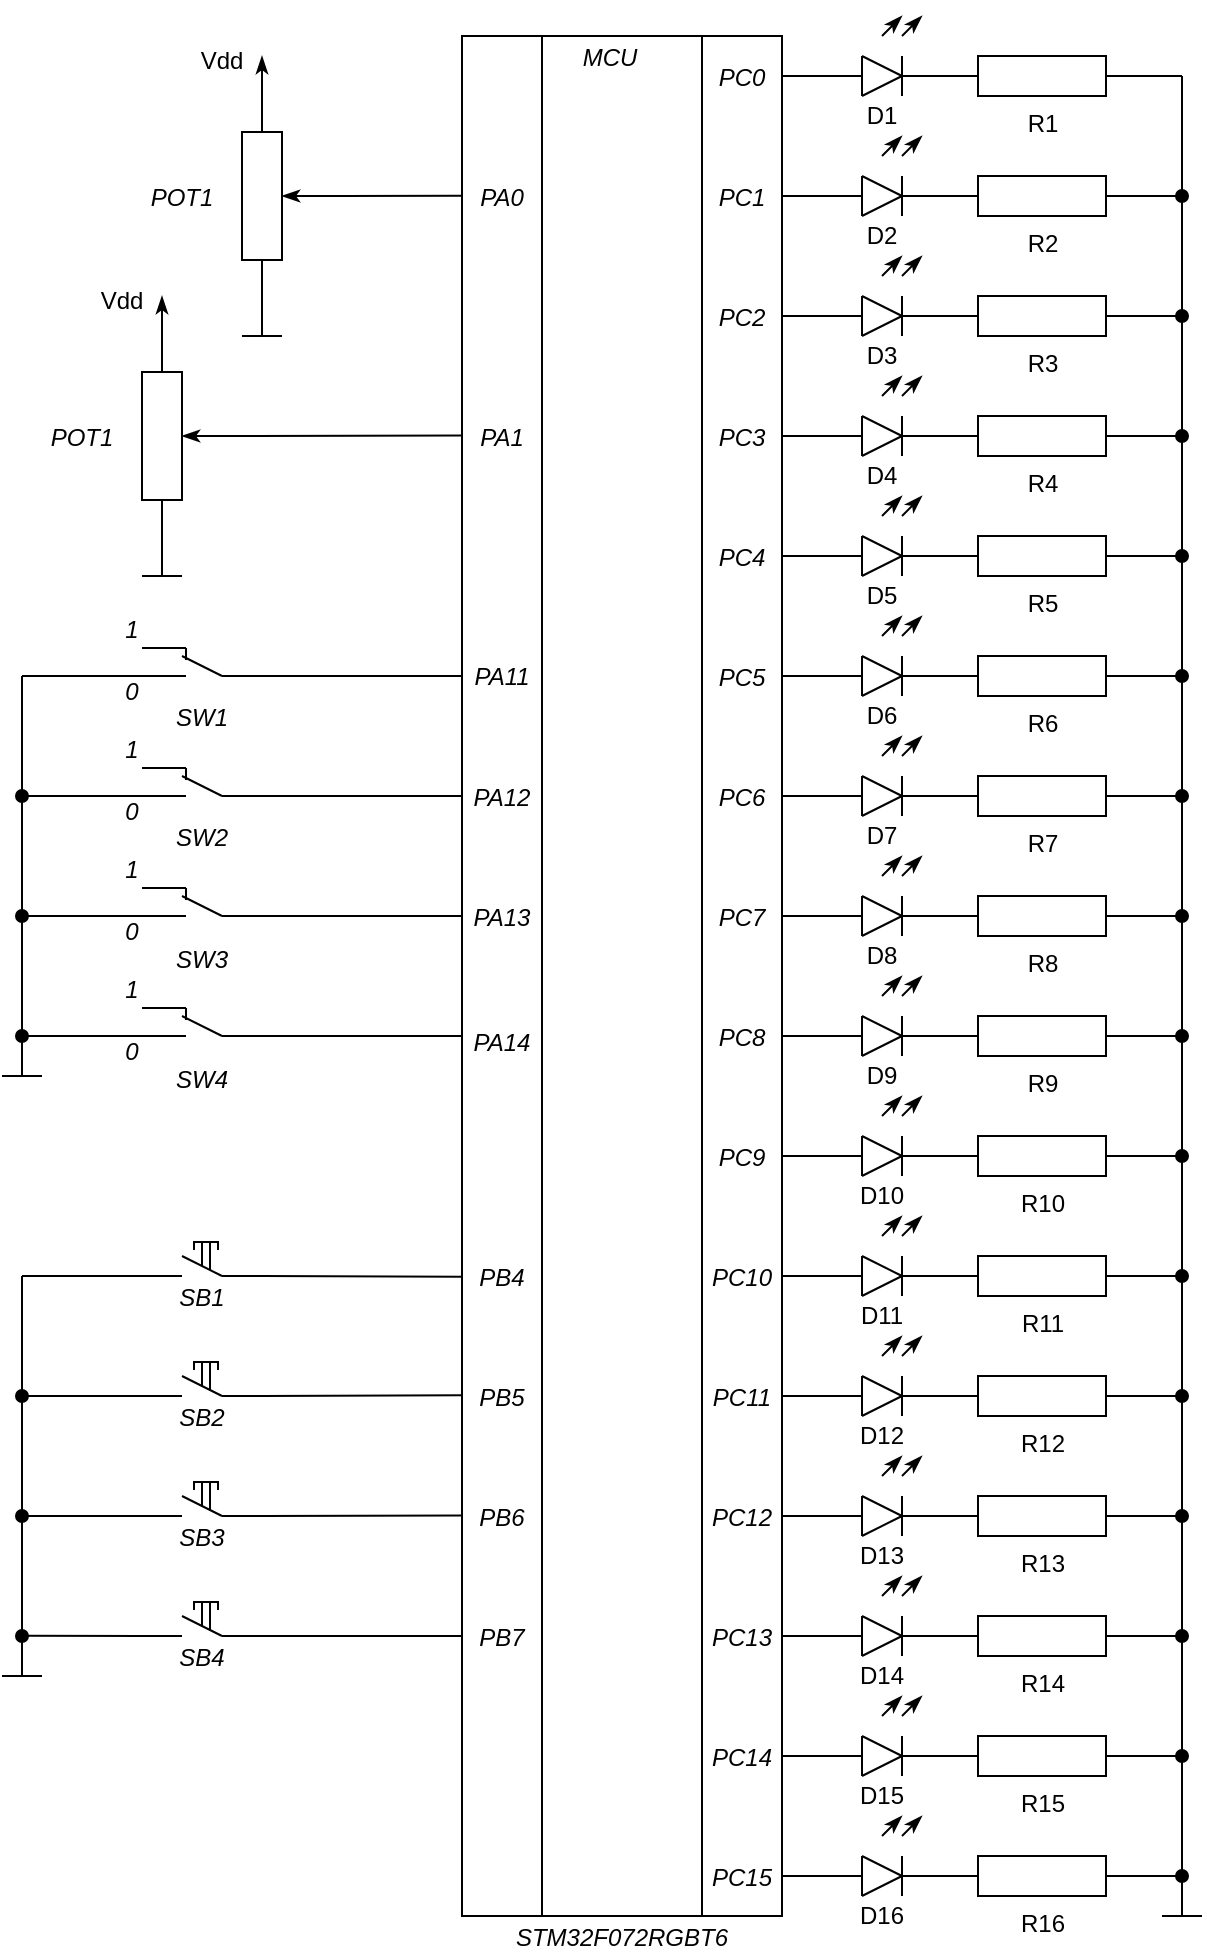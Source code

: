<mxfile version="20.7.4" type="device"><diagram name="Page-1" id="7e0a89b8-554c-2b80-1dc8-d5c74ca68de4"><mxGraphModel dx="1306" dy="834" grid="1" gridSize="10" guides="1" tooltips="1" connect="1" arrows="1" fold="1" page="1" pageScale="1" pageWidth="827" pageHeight="1169" math="0" shadow="0"><root><mxCell id="0"/><mxCell id="1" parent="0"/><mxCell id="Be6yCNK3DBqMFSrITayU-84" value="" style="group" parent="1" vertex="1" connectable="0"><mxGeometry x="520" y="250" width="160" height="60" as="geometry"/></mxCell><mxCell id="Be6yCNK3DBqMFSrITayU-85" value="R3" style="pointerEvents=1;verticalLabelPosition=bottom;shadow=0;dashed=0;align=center;html=1;verticalAlign=top;shape=mxgraph.electrical.resistors.resistor_1;rounded=0;sketch=0;" parent="Be6yCNK3DBqMFSrITayU-84" vertex="1"><mxGeometry x="60" y="20" width="100" height="20" as="geometry"/></mxCell><mxCell id="Be6yCNK3DBqMFSrITayU-86" value="" style="group" parent="Be6yCNK3DBqMFSrITayU-84" vertex="1" connectable="0"><mxGeometry width="60" height="60" as="geometry"/></mxCell><mxCell id="Be6yCNK3DBqMFSrITayU-87" value="" style="endArrow=none;html=1;rounded=1;sketch=0;curved=0;" parent="Be6yCNK3DBqMFSrITayU-86" edge="1"><mxGeometry width="50" height="50" relative="1" as="geometry"><mxPoint x="20" y="40" as="sourcePoint"/><mxPoint x="20" y="20" as="targetPoint"/></mxGeometry></mxCell><mxCell id="Be6yCNK3DBqMFSrITayU-88" value="" style="endArrow=none;html=1;rounded=1;sketch=0;curved=0;" parent="Be6yCNK3DBqMFSrITayU-86" edge="1"><mxGeometry width="50" height="50" relative="1" as="geometry"><mxPoint x="20" y="20" as="sourcePoint"/><mxPoint x="40" y="30" as="targetPoint"/></mxGeometry></mxCell><mxCell id="Be6yCNK3DBqMFSrITayU-89" value="" style="endArrow=none;html=1;rounded=1;sketch=0;curved=0;" parent="Be6yCNK3DBqMFSrITayU-86" edge="1"><mxGeometry width="50" height="50" relative="1" as="geometry"><mxPoint x="40" y="30" as="sourcePoint"/><mxPoint x="20" y="40" as="targetPoint"/><Array as="points"><mxPoint x="20" y="40"/></Array></mxGeometry></mxCell><mxCell id="Be6yCNK3DBqMFSrITayU-90" value="" style="endArrow=none;html=1;rounded=1;sketch=0;curved=0;" parent="Be6yCNK3DBqMFSrITayU-86" edge="1"><mxGeometry width="50" height="50" relative="1" as="geometry"><mxPoint x="40" y="40" as="sourcePoint"/><mxPoint x="40" y="20" as="targetPoint"/></mxGeometry></mxCell><mxCell id="Be6yCNK3DBqMFSrITayU-91" value="" style="endArrow=none;html=1;rounded=1;sketch=0;curved=0;" parent="Be6yCNK3DBqMFSrITayU-86" edge="1"><mxGeometry width="50" height="50" relative="1" as="geometry"><mxPoint x="60" y="30" as="sourcePoint"/><mxPoint x="40" y="30" as="targetPoint"/></mxGeometry></mxCell><mxCell id="Be6yCNK3DBqMFSrITayU-92" value="" style="endArrow=none;html=1;rounded=1;sketch=0;curved=0;" parent="Be6yCNK3DBqMFSrITayU-86" edge="1"><mxGeometry width="50" height="50" relative="1" as="geometry"><mxPoint x="20" y="30" as="sourcePoint"/><mxPoint y="30" as="targetPoint"/></mxGeometry></mxCell><mxCell id="Be6yCNK3DBqMFSrITayU-93" value="" style="endArrow=none;html=1;rounded=1;sketch=0;curved=0;strokeWidth=1;startArrow=classicThin;startFill=1;" parent="Be6yCNK3DBqMFSrITayU-86" edge="1"><mxGeometry width="50" height="50" relative="1" as="geometry"><mxPoint x="40" as="sourcePoint"/><mxPoint x="30" y="10" as="targetPoint"/></mxGeometry></mxCell><mxCell id="Be6yCNK3DBqMFSrITayU-94" value="" style="endArrow=none;html=1;rounded=1;sketch=0;curved=0;startArrow=classicThin;startFill=1;" parent="Be6yCNK3DBqMFSrITayU-86" edge="1"><mxGeometry width="50" height="50" relative="1" as="geometry"><mxPoint x="50" as="sourcePoint"/><mxPoint x="40" y="10" as="targetPoint"/><Array as="points"><mxPoint x="50"/></Array></mxGeometry></mxCell><mxCell id="Be6yCNK3DBqMFSrITayU-95" value="D3" style="text;html=1;strokeColor=none;fillColor=none;align=center;verticalAlign=middle;whiteSpace=wrap;rounded=0;sketch=0;" parent="Be6yCNK3DBqMFSrITayU-86" vertex="1"><mxGeometry y="40" width="60" height="20" as="geometry"/></mxCell><mxCell id="Be6yCNK3DBqMFSrITayU-96" value="" style="group" parent="1" vertex="1" connectable="0"><mxGeometry x="520" y="310" width="160" height="60" as="geometry"/></mxCell><mxCell id="Be6yCNK3DBqMFSrITayU-97" value="R4" style="pointerEvents=1;verticalLabelPosition=bottom;shadow=0;dashed=0;align=center;html=1;verticalAlign=top;shape=mxgraph.electrical.resistors.resistor_1;rounded=0;sketch=0;" parent="Be6yCNK3DBqMFSrITayU-96" vertex="1"><mxGeometry x="60" y="20" width="100" height="20" as="geometry"/></mxCell><mxCell id="Be6yCNK3DBqMFSrITayU-98" value="" style="group" parent="Be6yCNK3DBqMFSrITayU-96" vertex="1" connectable="0"><mxGeometry width="60" height="60" as="geometry"/></mxCell><mxCell id="Be6yCNK3DBqMFSrITayU-99" value="" style="endArrow=none;html=1;rounded=1;sketch=0;curved=0;" parent="Be6yCNK3DBqMFSrITayU-98" edge="1"><mxGeometry width="50" height="50" relative="1" as="geometry"><mxPoint x="20" y="40" as="sourcePoint"/><mxPoint x="20" y="20" as="targetPoint"/></mxGeometry></mxCell><mxCell id="Be6yCNK3DBqMFSrITayU-100" value="" style="endArrow=none;html=1;rounded=1;sketch=0;curved=0;" parent="Be6yCNK3DBqMFSrITayU-98" edge="1"><mxGeometry width="50" height="50" relative="1" as="geometry"><mxPoint x="20" y="20" as="sourcePoint"/><mxPoint x="40" y="30" as="targetPoint"/></mxGeometry></mxCell><mxCell id="Be6yCNK3DBqMFSrITayU-101" value="" style="endArrow=none;html=1;rounded=1;sketch=0;curved=0;" parent="Be6yCNK3DBqMFSrITayU-98" edge="1"><mxGeometry width="50" height="50" relative="1" as="geometry"><mxPoint x="40" y="30" as="sourcePoint"/><mxPoint x="20" y="40" as="targetPoint"/><Array as="points"><mxPoint x="20" y="40"/></Array></mxGeometry></mxCell><mxCell id="Be6yCNK3DBqMFSrITayU-102" value="" style="endArrow=none;html=1;rounded=1;sketch=0;curved=0;" parent="Be6yCNK3DBqMFSrITayU-98" edge="1"><mxGeometry width="50" height="50" relative="1" as="geometry"><mxPoint x="40" y="40" as="sourcePoint"/><mxPoint x="40" y="20" as="targetPoint"/></mxGeometry></mxCell><mxCell id="Be6yCNK3DBqMFSrITayU-103" value="" style="endArrow=none;html=1;rounded=1;sketch=0;curved=0;" parent="Be6yCNK3DBqMFSrITayU-98" edge="1"><mxGeometry width="50" height="50" relative="1" as="geometry"><mxPoint x="60" y="30" as="sourcePoint"/><mxPoint x="40" y="30" as="targetPoint"/></mxGeometry></mxCell><mxCell id="Be6yCNK3DBqMFSrITayU-104" value="" style="endArrow=none;html=1;rounded=1;sketch=0;curved=0;" parent="Be6yCNK3DBqMFSrITayU-98" edge="1"><mxGeometry width="50" height="50" relative="1" as="geometry"><mxPoint x="20" y="30" as="sourcePoint"/><mxPoint y="30" as="targetPoint"/></mxGeometry></mxCell><mxCell id="Be6yCNK3DBqMFSrITayU-105" value="" style="endArrow=none;html=1;rounded=1;sketch=0;curved=0;strokeWidth=1;startArrow=classicThin;startFill=1;" parent="Be6yCNK3DBqMFSrITayU-98" edge="1"><mxGeometry width="50" height="50" relative="1" as="geometry"><mxPoint x="40" as="sourcePoint"/><mxPoint x="30" y="10" as="targetPoint"/></mxGeometry></mxCell><mxCell id="Be6yCNK3DBqMFSrITayU-106" value="" style="endArrow=none;html=1;rounded=1;sketch=0;curved=0;startArrow=classicThin;startFill=1;" parent="Be6yCNK3DBqMFSrITayU-98" edge="1"><mxGeometry width="50" height="50" relative="1" as="geometry"><mxPoint x="50" as="sourcePoint"/><mxPoint x="40" y="10" as="targetPoint"/><Array as="points"><mxPoint x="50"/></Array></mxGeometry></mxCell><mxCell id="Be6yCNK3DBqMFSrITayU-107" value="D4" style="text;html=1;strokeColor=none;fillColor=none;align=center;verticalAlign=middle;whiteSpace=wrap;rounded=0;sketch=0;" parent="Be6yCNK3DBqMFSrITayU-98" vertex="1"><mxGeometry y="40" width="60" height="20" as="geometry"/></mxCell><mxCell id="Be6yCNK3DBqMFSrITayU-108" value="" style="group" parent="1" vertex="1" connectable="0"><mxGeometry x="520" y="370" width="160" height="60" as="geometry"/></mxCell><mxCell id="Be6yCNK3DBqMFSrITayU-109" value="R5" style="pointerEvents=1;verticalLabelPosition=bottom;shadow=0;dashed=0;align=center;html=1;verticalAlign=top;shape=mxgraph.electrical.resistors.resistor_1;rounded=0;sketch=0;" parent="Be6yCNK3DBqMFSrITayU-108" vertex="1"><mxGeometry x="60" y="20" width="100" height="20" as="geometry"/></mxCell><mxCell id="Be6yCNK3DBqMFSrITayU-110" value="" style="group" parent="Be6yCNK3DBqMFSrITayU-108" vertex="1" connectable="0"><mxGeometry width="60" height="60" as="geometry"/></mxCell><mxCell id="Be6yCNK3DBqMFSrITayU-111" value="" style="endArrow=none;html=1;rounded=1;sketch=0;curved=0;" parent="Be6yCNK3DBqMFSrITayU-110" edge="1"><mxGeometry width="50" height="50" relative="1" as="geometry"><mxPoint x="20" y="40" as="sourcePoint"/><mxPoint x="20" y="20" as="targetPoint"/></mxGeometry></mxCell><mxCell id="Be6yCNK3DBqMFSrITayU-112" value="" style="endArrow=none;html=1;rounded=1;sketch=0;curved=0;" parent="Be6yCNK3DBqMFSrITayU-110" edge="1"><mxGeometry width="50" height="50" relative="1" as="geometry"><mxPoint x="40" y="30" as="sourcePoint"/><mxPoint x="20" y="20" as="targetPoint"/></mxGeometry></mxCell><mxCell id="Be6yCNK3DBqMFSrITayU-113" value="" style="endArrow=none;html=1;rounded=1;sketch=0;curved=0;" parent="Be6yCNK3DBqMFSrITayU-110" edge="1"><mxGeometry width="50" height="50" relative="1" as="geometry"><mxPoint x="20" y="40" as="sourcePoint"/><mxPoint x="40" y="30" as="targetPoint"/><Array as="points"><mxPoint x="40" y="30"/></Array></mxGeometry></mxCell><mxCell id="Be6yCNK3DBqMFSrITayU-114" value="" style="endArrow=none;html=1;rounded=1;sketch=0;curved=0;" parent="Be6yCNK3DBqMFSrITayU-110" edge="1"><mxGeometry width="50" height="50" relative="1" as="geometry"><mxPoint x="40" y="40" as="sourcePoint"/><mxPoint x="40" y="20" as="targetPoint"/></mxGeometry></mxCell><mxCell id="Be6yCNK3DBqMFSrITayU-115" value="" style="endArrow=none;html=1;rounded=1;sketch=0;curved=0;" parent="Be6yCNK3DBqMFSrITayU-110" edge="1"><mxGeometry width="50" height="50" relative="1" as="geometry"><mxPoint x="60" y="30" as="sourcePoint"/><mxPoint x="40" y="30" as="targetPoint"/></mxGeometry></mxCell><mxCell id="Be6yCNK3DBqMFSrITayU-116" value="" style="endArrow=none;html=1;rounded=1;sketch=0;curved=0;" parent="Be6yCNK3DBqMFSrITayU-110" edge="1"><mxGeometry width="50" height="50" relative="1" as="geometry"><mxPoint x="20" y="30" as="sourcePoint"/><mxPoint y="30" as="targetPoint"/></mxGeometry></mxCell><mxCell id="Be6yCNK3DBqMFSrITayU-117" value="" style="endArrow=none;html=1;rounded=1;sketch=0;curved=0;strokeWidth=1;startArrow=classicThin;startFill=1;" parent="Be6yCNK3DBqMFSrITayU-110" edge="1"><mxGeometry width="50" height="50" relative="1" as="geometry"><mxPoint x="40" as="sourcePoint"/><mxPoint x="30" y="10" as="targetPoint"/></mxGeometry></mxCell><mxCell id="Be6yCNK3DBqMFSrITayU-118" value="" style="endArrow=none;html=1;rounded=1;sketch=0;curved=0;startArrow=classicThin;startFill=1;" parent="Be6yCNK3DBqMFSrITayU-110" edge="1"><mxGeometry width="50" height="50" relative="1" as="geometry"><mxPoint x="50" as="sourcePoint"/><mxPoint x="40" y="10" as="targetPoint"/><Array as="points"><mxPoint x="50"/></Array></mxGeometry></mxCell><mxCell id="Be6yCNK3DBqMFSrITayU-119" value="D5" style="text;html=1;strokeColor=none;fillColor=none;align=center;verticalAlign=middle;whiteSpace=wrap;rounded=0;sketch=0;" parent="Be6yCNK3DBqMFSrITayU-110" vertex="1"><mxGeometry y="40" width="60" height="20" as="geometry"/></mxCell><mxCell id="Be6yCNK3DBqMFSrITayU-120" value="" style="group" parent="1" vertex="1" connectable="0"><mxGeometry x="520" y="430" width="160" height="60" as="geometry"/></mxCell><mxCell id="Be6yCNK3DBqMFSrITayU-121" value="R6" style="pointerEvents=1;verticalLabelPosition=bottom;shadow=0;dashed=0;align=center;html=1;verticalAlign=top;shape=mxgraph.electrical.resistors.resistor_1;rounded=0;sketch=0;" parent="Be6yCNK3DBqMFSrITayU-120" vertex="1"><mxGeometry x="60" y="20" width="100" height="20" as="geometry"/></mxCell><mxCell id="Be6yCNK3DBqMFSrITayU-122" value="" style="group" parent="Be6yCNK3DBqMFSrITayU-120" vertex="1" connectable="0"><mxGeometry width="60" height="60" as="geometry"/></mxCell><mxCell id="Be6yCNK3DBqMFSrITayU-123" value="" style="endArrow=none;html=1;rounded=1;sketch=0;curved=0;" parent="Be6yCNK3DBqMFSrITayU-122" edge="1"><mxGeometry width="50" height="50" relative="1" as="geometry"><mxPoint x="20" y="40" as="sourcePoint"/><mxPoint x="20" y="20" as="targetPoint"/></mxGeometry></mxCell><mxCell id="Be6yCNK3DBqMFSrITayU-124" value="" style="endArrow=none;html=1;rounded=1;sketch=0;curved=0;" parent="Be6yCNK3DBqMFSrITayU-122" edge="1"><mxGeometry width="50" height="50" relative="1" as="geometry"><mxPoint x="40" y="30" as="sourcePoint"/><mxPoint x="20" y="20" as="targetPoint"/></mxGeometry></mxCell><mxCell id="Be6yCNK3DBqMFSrITayU-125" value="" style="endArrow=none;html=1;rounded=1;sketch=0;curved=0;" parent="Be6yCNK3DBqMFSrITayU-122" edge="1"><mxGeometry width="50" height="50" relative="1" as="geometry"><mxPoint x="20" y="40" as="sourcePoint"/><mxPoint x="40" y="30" as="targetPoint"/><Array as="points"><mxPoint x="40" y="30"/></Array></mxGeometry></mxCell><mxCell id="Be6yCNK3DBqMFSrITayU-126" value="" style="endArrow=none;html=1;rounded=1;sketch=0;curved=0;" parent="Be6yCNK3DBqMFSrITayU-122" edge="1"><mxGeometry width="50" height="50" relative="1" as="geometry"><mxPoint x="40" y="40" as="sourcePoint"/><mxPoint x="40" y="20" as="targetPoint"/></mxGeometry></mxCell><mxCell id="Be6yCNK3DBqMFSrITayU-127" value="" style="endArrow=none;html=1;rounded=1;sketch=0;curved=0;" parent="Be6yCNK3DBqMFSrITayU-122" edge="1"><mxGeometry width="50" height="50" relative="1" as="geometry"><mxPoint x="60" y="30" as="sourcePoint"/><mxPoint x="40" y="30" as="targetPoint"/></mxGeometry></mxCell><mxCell id="Be6yCNK3DBqMFSrITayU-128" value="" style="endArrow=none;html=1;rounded=1;sketch=0;curved=0;" parent="Be6yCNK3DBqMFSrITayU-122" edge="1"><mxGeometry width="50" height="50" relative="1" as="geometry"><mxPoint x="20" y="30" as="sourcePoint"/><mxPoint y="30" as="targetPoint"/></mxGeometry></mxCell><mxCell id="Be6yCNK3DBqMFSrITayU-129" value="" style="endArrow=none;html=1;rounded=1;sketch=0;curved=0;strokeWidth=1;startArrow=classicThin;startFill=1;" parent="Be6yCNK3DBqMFSrITayU-122" edge="1"><mxGeometry width="50" height="50" relative="1" as="geometry"><mxPoint x="40" as="sourcePoint"/><mxPoint x="30" y="10" as="targetPoint"/></mxGeometry></mxCell><mxCell id="Be6yCNK3DBqMFSrITayU-130" value="" style="endArrow=none;html=1;rounded=1;sketch=0;curved=0;startArrow=classicThin;startFill=1;" parent="Be6yCNK3DBqMFSrITayU-122" edge="1"><mxGeometry width="50" height="50" relative="1" as="geometry"><mxPoint x="50" as="sourcePoint"/><mxPoint x="40" y="10" as="targetPoint"/><Array as="points"><mxPoint x="50"/></Array></mxGeometry></mxCell><mxCell id="Be6yCNK3DBqMFSrITayU-131" value="D6" style="text;html=1;strokeColor=none;fillColor=none;align=center;verticalAlign=middle;whiteSpace=wrap;rounded=0;sketch=0;" parent="Be6yCNK3DBqMFSrITayU-122" vertex="1"><mxGeometry y="40" width="60" height="20" as="geometry"/></mxCell><mxCell id="Be6yCNK3DBqMFSrITayU-132" value="" style="group" parent="1" vertex="1" connectable="0"><mxGeometry x="520" y="490" width="160" height="60" as="geometry"/></mxCell><mxCell id="Be6yCNK3DBqMFSrITayU-133" value="R7" style="pointerEvents=1;verticalLabelPosition=bottom;shadow=0;dashed=0;align=center;html=1;verticalAlign=top;shape=mxgraph.electrical.resistors.resistor_1;rounded=0;sketch=0;" parent="Be6yCNK3DBqMFSrITayU-132" vertex="1"><mxGeometry x="60" y="20" width="100" height="20" as="geometry"/></mxCell><mxCell id="Be6yCNK3DBqMFSrITayU-134" value="" style="group" parent="Be6yCNK3DBqMFSrITayU-132" vertex="1" connectable="0"><mxGeometry width="60" height="60" as="geometry"/></mxCell><mxCell id="Be6yCNK3DBqMFSrITayU-135" value="" style="endArrow=none;html=1;rounded=1;sketch=0;curved=0;" parent="Be6yCNK3DBqMFSrITayU-134" edge="1"><mxGeometry width="50" height="50" relative="1" as="geometry"><mxPoint x="20" y="40" as="sourcePoint"/><mxPoint x="20" y="20" as="targetPoint"/></mxGeometry></mxCell><mxCell id="Be6yCNK3DBqMFSrITayU-136" value="" style="endArrow=none;html=1;rounded=1;sketch=0;curved=0;" parent="Be6yCNK3DBqMFSrITayU-134" edge="1"><mxGeometry width="50" height="50" relative="1" as="geometry"><mxPoint x="40" y="30" as="sourcePoint"/><mxPoint x="20" y="20" as="targetPoint"/></mxGeometry></mxCell><mxCell id="Be6yCNK3DBqMFSrITayU-137" value="" style="endArrow=none;html=1;rounded=1;sketch=0;curved=0;" parent="Be6yCNK3DBqMFSrITayU-134" edge="1"><mxGeometry width="50" height="50" relative="1" as="geometry"><mxPoint x="20" y="40" as="sourcePoint"/><mxPoint x="40" y="30" as="targetPoint"/><Array as="points"><mxPoint x="40" y="30"/></Array></mxGeometry></mxCell><mxCell id="Be6yCNK3DBqMFSrITayU-138" value="" style="endArrow=none;html=1;rounded=1;sketch=0;curved=0;" parent="Be6yCNK3DBqMFSrITayU-134" edge="1"><mxGeometry width="50" height="50" relative="1" as="geometry"><mxPoint x="40" y="40" as="sourcePoint"/><mxPoint x="40" y="20" as="targetPoint"/></mxGeometry></mxCell><mxCell id="Be6yCNK3DBqMFSrITayU-139" value="" style="endArrow=none;html=1;rounded=1;sketch=0;curved=0;" parent="Be6yCNK3DBqMFSrITayU-134" edge="1"><mxGeometry width="50" height="50" relative="1" as="geometry"><mxPoint x="60" y="30" as="sourcePoint"/><mxPoint x="40" y="30" as="targetPoint"/></mxGeometry></mxCell><mxCell id="Be6yCNK3DBqMFSrITayU-140" value="" style="endArrow=none;html=1;rounded=1;sketch=0;curved=0;" parent="Be6yCNK3DBqMFSrITayU-134" edge="1"><mxGeometry width="50" height="50" relative="1" as="geometry"><mxPoint x="20" y="30" as="sourcePoint"/><mxPoint y="30" as="targetPoint"/></mxGeometry></mxCell><mxCell id="Be6yCNK3DBqMFSrITayU-141" value="" style="endArrow=none;html=1;rounded=1;sketch=0;curved=0;strokeWidth=1;startArrow=classicThin;startFill=1;" parent="Be6yCNK3DBqMFSrITayU-134" edge="1"><mxGeometry width="50" height="50" relative="1" as="geometry"><mxPoint x="40" as="sourcePoint"/><mxPoint x="30" y="10" as="targetPoint"/></mxGeometry></mxCell><mxCell id="Be6yCNK3DBqMFSrITayU-142" value="" style="endArrow=none;html=1;rounded=1;sketch=0;curved=0;startArrow=classicThin;startFill=1;" parent="Be6yCNK3DBqMFSrITayU-134" edge="1"><mxGeometry width="50" height="50" relative="1" as="geometry"><mxPoint x="50" as="sourcePoint"/><mxPoint x="40" y="10" as="targetPoint"/><Array as="points"><mxPoint x="50"/></Array></mxGeometry></mxCell><mxCell id="Be6yCNK3DBqMFSrITayU-143" value="D7" style="text;html=1;strokeColor=none;fillColor=none;align=center;verticalAlign=middle;whiteSpace=wrap;rounded=0;sketch=0;" parent="Be6yCNK3DBqMFSrITayU-134" vertex="1"><mxGeometry y="40" width="60" height="20" as="geometry"/></mxCell><mxCell id="Be6yCNK3DBqMFSrITayU-144" value="" style="group" parent="1" vertex="1" connectable="0"><mxGeometry x="520" y="550" width="160" height="60" as="geometry"/></mxCell><mxCell id="Be6yCNK3DBqMFSrITayU-145" value="R8" style="pointerEvents=1;verticalLabelPosition=bottom;shadow=0;dashed=0;align=center;html=1;verticalAlign=top;shape=mxgraph.electrical.resistors.resistor_1;rounded=0;sketch=0;" parent="Be6yCNK3DBqMFSrITayU-144" vertex="1"><mxGeometry x="60" y="20" width="100" height="20" as="geometry"/></mxCell><mxCell id="Be6yCNK3DBqMFSrITayU-146" value="" style="group" parent="Be6yCNK3DBqMFSrITayU-144" vertex="1" connectable="0"><mxGeometry width="60" height="60" as="geometry"/></mxCell><mxCell id="Be6yCNK3DBqMFSrITayU-147" value="" style="endArrow=none;html=1;rounded=1;sketch=0;curved=0;" parent="Be6yCNK3DBqMFSrITayU-146" edge="1"><mxGeometry width="50" height="50" relative="1" as="geometry"><mxPoint x="20" y="40" as="sourcePoint"/><mxPoint x="20" y="20" as="targetPoint"/></mxGeometry></mxCell><mxCell id="Be6yCNK3DBqMFSrITayU-148" value="" style="endArrow=none;html=1;rounded=1;sketch=0;curved=0;" parent="Be6yCNK3DBqMFSrITayU-146" edge="1"><mxGeometry width="50" height="50" relative="1" as="geometry"><mxPoint x="40" y="30" as="sourcePoint"/><mxPoint x="20" y="20" as="targetPoint"/></mxGeometry></mxCell><mxCell id="Be6yCNK3DBqMFSrITayU-149" value="" style="endArrow=none;html=1;rounded=1;sketch=0;curved=0;" parent="Be6yCNK3DBqMFSrITayU-146" edge="1"><mxGeometry width="50" height="50" relative="1" as="geometry"><mxPoint x="20" y="40" as="sourcePoint"/><mxPoint x="40" y="30" as="targetPoint"/><Array as="points"><mxPoint x="40" y="30"/></Array></mxGeometry></mxCell><mxCell id="Be6yCNK3DBqMFSrITayU-150" value="" style="endArrow=none;html=1;rounded=1;sketch=0;curved=0;" parent="Be6yCNK3DBqMFSrITayU-146" edge="1"><mxGeometry width="50" height="50" relative="1" as="geometry"><mxPoint x="40" y="40" as="sourcePoint"/><mxPoint x="40" y="20" as="targetPoint"/></mxGeometry></mxCell><mxCell id="Be6yCNK3DBqMFSrITayU-151" value="" style="endArrow=none;html=1;rounded=1;sketch=0;curved=0;" parent="Be6yCNK3DBqMFSrITayU-146" edge="1"><mxGeometry width="50" height="50" relative="1" as="geometry"><mxPoint x="60" y="30" as="sourcePoint"/><mxPoint x="40" y="30" as="targetPoint"/></mxGeometry></mxCell><mxCell id="Be6yCNK3DBqMFSrITayU-152" value="" style="endArrow=none;html=1;rounded=1;sketch=0;curved=0;" parent="Be6yCNK3DBqMFSrITayU-146" edge="1"><mxGeometry width="50" height="50" relative="1" as="geometry"><mxPoint x="20" y="30" as="sourcePoint"/><mxPoint y="30" as="targetPoint"/></mxGeometry></mxCell><mxCell id="Be6yCNK3DBqMFSrITayU-153" value="" style="endArrow=none;html=1;rounded=1;sketch=0;curved=0;strokeWidth=1;startArrow=classicThin;startFill=1;" parent="Be6yCNK3DBqMFSrITayU-146" edge="1"><mxGeometry width="50" height="50" relative="1" as="geometry"><mxPoint x="40" as="sourcePoint"/><mxPoint x="30" y="10" as="targetPoint"/></mxGeometry></mxCell><mxCell id="Be6yCNK3DBqMFSrITayU-154" value="" style="endArrow=none;html=1;rounded=1;sketch=0;curved=0;startArrow=classicThin;startFill=1;" parent="Be6yCNK3DBqMFSrITayU-146" edge="1"><mxGeometry width="50" height="50" relative="1" as="geometry"><mxPoint x="50" as="sourcePoint"/><mxPoint x="40" y="10" as="targetPoint"/><Array as="points"><mxPoint x="50"/></Array></mxGeometry></mxCell><mxCell id="Be6yCNK3DBqMFSrITayU-155" value="D8" style="text;html=1;strokeColor=none;fillColor=none;align=center;verticalAlign=middle;whiteSpace=wrap;rounded=0;sketch=0;" parent="Be6yCNK3DBqMFSrITayU-146" vertex="1"><mxGeometry y="40" width="60" height="20" as="geometry"/></mxCell><mxCell id="Be6yCNK3DBqMFSrITayU-156" value="" style="group" parent="1" vertex="1" connectable="0"><mxGeometry x="520" y="610" width="160" height="60" as="geometry"/></mxCell><mxCell id="Be6yCNK3DBqMFSrITayU-157" value="R9" style="pointerEvents=1;verticalLabelPosition=bottom;shadow=0;dashed=0;align=center;html=1;verticalAlign=top;shape=mxgraph.electrical.resistors.resistor_1;rounded=0;sketch=0;" parent="Be6yCNK3DBqMFSrITayU-156" vertex="1"><mxGeometry x="60" y="20" width="100" height="20" as="geometry"/></mxCell><mxCell id="Be6yCNK3DBqMFSrITayU-158" value="" style="group" parent="Be6yCNK3DBqMFSrITayU-156" vertex="1" connectable="0"><mxGeometry width="60" height="60" as="geometry"/></mxCell><mxCell id="Be6yCNK3DBqMFSrITayU-159" value="" style="endArrow=none;html=1;rounded=1;sketch=0;curved=0;" parent="Be6yCNK3DBqMFSrITayU-158" edge="1"><mxGeometry width="50" height="50" relative="1" as="geometry"><mxPoint x="20" y="40" as="sourcePoint"/><mxPoint x="20" y="20" as="targetPoint"/></mxGeometry></mxCell><mxCell id="Be6yCNK3DBqMFSrITayU-160" value="" style="endArrow=none;html=1;rounded=1;sketch=0;curved=0;" parent="Be6yCNK3DBqMFSrITayU-158" edge="1"><mxGeometry width="50" height="50" relative="1" as="geometry"><mxPoint x="40" y="30" as="sourcePoint"/><mxPoint x="20" y="20" as="targetPoint"/></mxGeometry></mxCell><mxCell id="Be6yCNK3DBqMFSrITayU-161" value="" style="endArrow=none;html=1;rounded=1;sketch=0;curved=0;" parent="Be6yCNK3DBqMFSrITayU-158" edge="1"><mxGeometry width="50" height="50" relative="1" as="geometry"><mxPoint x="20" y="40" as="sourcePoint"/><mxPoint x="40" y="30" as="targetPoint"/><Array as="points"><mxPoint x="40" y="30"/></Array></mxGeometry></mxCell><mxCell id="Be6yCNK3DBqMFSrITayU-162" value="" style="endArrow=none;html=1;rounded=1;sketch=0;curved=0;" parent="Be6yCNK3DBqMFSrITayU-158" edge="1"><mxGeometry width="50" height="50" relative="1" as="geometry"><mxPoint x="40" y="40" as="sourcePoint"/><mxPoint x="40" y="20" as="targetPoint"/></mxGeometry></mxCell><mxCell id="Be6yCNK3DBqMFSrITayU-163" value="" style="endArrow=none;html=1;rounded=1;sketch=0;curved=0;" parent="Be6yCNK3DBqMFSrITayU-158" edge="1"><mxGeometry width="50" height="50" relative="1" as="geometry"><mxPoint x="60" y="30" as="sourcePoint"/><mxPoint x="40" y="30" as="targetPoint"/></mxGeometry></mxCell><mxCell id="Be6yCNK3DBqMFSrITayU-164" value="" style="endArrow=none;html=1;rounded=1;sketch=0;curved=0;" parent="Be6yCNK3DBqMFSrITayU-158" edge="1"><mxGeometry width="50" height="50" relative="1" as="geometry"><mxPoint x="20" y="30" as="sourcePoint"/><mxPoint y="30" as="targetPoint"/></mxGeometry></mxCell><mxCell id="Be6yCNK3DBqMFSrITayU-165" value="" style="endArrow=none;html=1;rounded=1;sketch=0;curved=0;strokeWidth=1;startArrow=classicThin;startFill=1;" parent="Be6yCNK3DBqMFSrITayU-158" edge="1"><mxGeometry width="50" height="50" relative="1" as="geometry"><mxPoint x="40" as="sourcePoint"/><mxPoint x="30" y="10" as="targetPoint"/></mxGeometry></mxCell><mxCell id="Be6yCNK3DBqMFSrITayU-166" value="" style="endArrow=none;html=1;rounded=1;sketch=0;curved=0;startArrow=classicThin;startFill=1;" parent="Be6yCNK3DBqMFSrITayU-158" edge="1"><mxGeometry width="50" height="50" relative="1" as="geometry"><mxPoint x="50" as="sourcePoint"/><mxPoint x="40" y="10" as="targetPoint"/><Array as="points"><mxPoint x="50"/></Array></mxGeometry></mxCell><mxCell id="Be6yCNK3DBqMFSrITayU-167" value="D9" style="text;html=1;strokeColor=none;fillColor=none;align=center;verticalAlign=middle;whiteSpace=wrap;rounded=0;sketch=0;" parent="Be6yCNK3DBqMFSrITayU-158" vertex="1"><mxGeometry y="40" width="60" height="20" as="geometry"/></mxCell><mxCell id="Be6yCNK3DBqMFSrITayU-168" value="" style="group" parent="1" vertex="1" connectable="0"><mxGeometry x="520" y="670" width="160" height="60" as="geometry"/></mxCell><mxCell id="Be6yCNK3DBqMFSrITayU-169" value="R10" style="pointerEvents=1;verticalLabelPosition=bottom;shadow=0;dashed=0;align=center;html=1;verticalAlign=top;shape=mxgraph.electrical.resistors.resistor_1;rounded=0;sketch=0;" parent="Be6yCNK3DBqMFSrITayU-168" vertex="1"><mxGeometry x="60" y="20" width="100" height="20" as="geometry"/></mxCell><mxCell id="Be6yCNK3DBqMFSrITayU-170" value="" style="group" parent="Be6yCNK3DBqMFSrITayU-168" vertex="1" connectable="0"><mxGeometry width="60" height="60" as="geometry"/></mxCell><mxCell id="Be6yCNK3DBqMFSrITayU-171" value="" style="endArrow=none;html=1;rounded=1;sketch=0;curved=0;" parent="Be6yCNK3DBqMFSrITayU-170" edge="1"><mxGeometry width="50" height="50" relative="1" as="geometry"><mxPoint x="20" y="40" as="sourcePoint"/><mxPoint x="20" y="20" as="targetPoint"/></mxGeometry></mxCell><mxCell id="Be6yCNK3DBqMFSrITayU-172" value="" style="endArrow=none;html=1;rounded=1;sketch=0;curved=0;" parent="Be6yCNK3DBqMFSrITayU-170" edge="1"><mxGeometry width="50" height="50" relative="1" as="geometry"><mxPoint x="40" y="30" as="sourcePoint"/><mxPoint x="20" y="20" as="targetPoint"/></mxGeometry></mxCell><mxCell id="Be6yCNK3DBqMFSrITayU-173" value="" style="endArrow=none;html=1;rounded=1;sketch=0;curved=0;" parent="Be6yCNK3DBqMFSrITayU-170" edge="1"><mxGeometry width="50" height="50" relative="1" as="geometry"><mxPoint x="20" y="40" as="sourcePoint"/><mxPoint x="40" y="30" as="targetPoint"/><Array as="points"><mxPoint x="40" y="30"/></Array></mxGeometry></mxCell><mxCell id="Be6yCNK3DBqMFSrITayU-174" value="" style="endArrow=none;html=1;rounded=1;sketch=0;curved=0;" parent="Be6yCNK3DBqMFSrITayU-170" edge="1"><mxGeometry width="50" height="50" relative="1" as="geometry"><mxPoint x="40" y="40" as="sourcePoint"/><mxPoint x="40" y="20" as="targetPoint"/></mxGeometry></mxCell><mxCell id="Be6yCNK3DBqMFSrITayU-175" value="" style="endArrow=none;html=1;rounded=1;sketch=0;curved=0;" parent="Be6yCNK3DBqMFSrITayU-170" edge="1"><mxGeometry width="50" height="50" relative="1" as="geometry"><mxPoint x="60" y="30" as="sourcePoint"/><mxPoint x="40" y="30" as="targetPoint"/></mxGeometry></mxCell><mxCell id="Be6yCNK3DBqMFSrITayU-176" value="" style="endArrow=none;html=1;rounded=1;sketch=0;curved=0;" parent="Be6yCNK3DBqMFSrITayU-170" edge="1"><mxGeometry width="50" height="50" relative="1" as="geometry"><mxPoint x="20" y="30" as="sourcePoint"/><mxPoint y="30" as="targetPoint"/></mxGeometry></mxCell><mxCell id="Be6yCNK3DBqMFSrITayU-177" value="" style="endArrow=none;html=1;rounded=1;sketch=0;curved=0;strokeWidth=1;startArrow=classicThin;startFill=1;" parent="Be6yCNK3DBqMFSrITayU-170" edge="1"><mxGeometry width="50" height="50" relative="1" as="geometry"><mxPoint x="40" as="sourcePoint"/><mxPoint x="30" y="10" as="targetPoint"/></mxGeometry></mxCell><mxCell id="Be6yCNK3DBqMFSrITayU-178" value="" style="endArrow=none;html=1;rounded=1;sketch=0;curved=0;startArrow=classicThin;startFill=1;" parent="Be6yCNK3DBqMFSrITayU-170" edge="1"><mxGeometry width="50" height="50" relative="1" as="geometry"><mxPoint x="50" as="sourcePoint"/><mxPoint x="40" y="10" as="targetPoint"/><Array as="points"><mxPoint x="50"/></Array></mxGeometry></mxCell><mxCell id="Be6yCNK3DBqMFSrITayU-179" value="D10" style="text;html=1;strokeColor=none;fillColor=none;align=center;verticalAlign=middle;whiteSpace=wrap;rounded=0;sketch=0;" parent="Be6yCNK3DBqMFSrITayU-170" vertex="1"><mxGeometry y="40" width="60" height="20" as="geometry"/></mxCell><mxCell id="Be6yCNK3DBqMFSrITayU-180" value="" style="group" parent="1" vertex="1" connectable="0"><mxGeometry x="520" y="730" width="160" height="60" as="geometry"/></mxCell><mxCell id="Be6yCNK3DBqMFSrITayU-181" value="R11" style="pointerEvents=1;verticalLabelPosition=bottom;shadow=0;dashed=0;align=center;html=1;verticalAlign=top;shape=mxgraph.electrical.resistors.resistor_1;rounded=0;sketch=0;" parent="Be6yCNK3DBqMFSrITayU-180" vertex="1"><mxGeometry x="60" y="20" width="100" height="20" as="geometry"/></mxCell><mxCell id="Be6yCNK3DBqMFSrITayU-182" value="" style="group" parent="Be6yCNK3DBqMFSrITayU-180" vertex="1" connectable="0"><mxGeometry width="60" height="60" as="geometry"/></mxCell><mxCell id="Be6yCNK3DBqMFSrITayU-183" value="" style="endArrow=none;html=1;rounded=1;sketch=0;curved=0;" parent="Be6yCNK3DBqMFSrITayU-182" edge="1"><mxGeometry width="50" height="50" relative="1" as="geometry"><mxPoint x="20" y="40" as="sourcePoint"/><mxPoint x="20" y="20" as="targetPoint"/></mxGeometry></mxCell><mxCell id="Be6yCNK3DBqMFSrITayU-184" value="" style="endArrow=none;html=1;rounded=1;sketch=0;curved=0;" parent="Be6yCNK3DBqMFSrITayU-182" edge="1"><mxGeometry width="50" height="50" relative="1" as="geometry"><mxPoint x="40" y="30" as="sourcePoint"/><mxPoint x="20" y="20" as="targetPoint"/></mxGeometry></mxCell><mxCell id="Be6yCNK3DBqMFSrITayU-185" value="" style="endArrow=none;html=1;rounded=1;sketch=0;curved=0;" parent="Be6yCNK3DBqMFSrITayU-182" edge="1"><mxGeometry width="50" height="50" relative="1" as="geometry"><mxPoint x="20" y="40" as="sourcePoint"/><mxPoint x="40" y="30" as="targetPoint"/><Array as="points"><mxPoint x="40" y="30"/></Array></mxGeometry></mxCell><mxCell id="Be6yCNK3DBqMFSrITayU-186" value="" style="endArrow=none;html=1;rounded=1;sketch=0;curved=0;" parent="Be6yCNK3DBqMFSrITayU-182" edge="1"><mxGeometry width="50" height="50" relative="1" as="geometry"><mxPoint x="40" y="40" as="sourcePoint"/><mxPoint x="40" y="20" as="targetPoint"/></mxGeometry></mxCell><mxCell id="Be6yCNK3DBqMFSrITayU-187" value="" style="endArrow=none;html=1;rounded=1;sketch=0;curved=0;" parent="Be6yCNK3DBqMFSrITayU-182" edge="1"><mxGeometry width="50" height="50" relative="1" as="geometry"><mxPoint x="60" y="30" as="sourcePoint"/><mxPoint x="40" y="30" as="targetPoint"/></mxGeometry></mxCell><mxCell id="Be6yCNK3DBqMFSrITayU-188" value="" style="endArrow=none;html=1;rounded=1;sketch=0;curved=0;" parent="Be6yCNK3DBqMFSrITayU-182" edge="1"><mxGeometry width="50" height="50" relative="1" as="geometry"><mxPoint x="20" y="30" as="sourcePoint"/><mxPoint y="30" as="targetPoint"/></mxGeometry></mxCell><mxCell id="Be6yCNK3DBqMFSrITayU-189" value="" style="endArrow=none;html=1;rounded=1;sketch=0;curved=0;strokeWidth=1;startArrow=classicThin;startFill=1;" parent="Be6yCNK3DBqMFSrITayU-182" edge="1"><mxGeometry width="50" height="50" relative="1" as="geometry"><mxPoint x="40" as="sourcePoint"/><mxPoint x="30" y="10" as="targetPoint"/></mxGeometry></mxCell><mxCell id="Be6yCNK3DBqMFSrITayU-190" value="" style="endArrow=none;html=1;rounded=1;sketch=0;curved=0;startArrow=classicThin;startFill=1;" parent="Be6yCNK3DBqMFSrITayU-182" edge="1"><mxGeometry width="50" height="50" relative="1" as="geometry"><mxPoint x="50" as="sourcePoint"/><mxPoint x="40" y="10" as="targetPoint"/><Array as="points"><mxPoint x="50"/></Array></mxGeometry></mxCell><mxCell id="Be6yCNK3DBqMFSrITayU-191" value="D11" style="text;html=1;strokeColor=none;fillColor=none;align=center;verticalAlign=middle;whiteSpace=wrap;rounded=0;sketch=0;" parent="Be6yCNK3DBqMFSrITayU-182" vertex="1"><mxGeometry y="40" width="60" height="20" as="geometry"/></mxCell><mxCell id="Be6yCNK3DBqMFSrITayU-192" value="" style="group" parent="1" vertex="1" connectable="0"><mxGeometry x="520" y="790" width="160" height="60" as="geometry"/></mxCell><mxCell id="Be6yCNK3DBqMFSrITayU-193" value="R12" style="pointerEvents=1;verticalLabelPosition=bottom;shadow=0;dashed=0;align=center;html=1;verticalAlign=top;shape=mxgraph.electrical.resistors.resistor_1;rounded=0;sketch=0;" parent="Be6yCNK3DBqMFSrITayU-192" vertex="1"><mxGeometry x="60" y="20" width="100" height="20" as="geometry"/></mxCell><mxCell id="Be6yCNK3DBqMFSrITayU-194" value="" style="group" parent="Be6yCNK3DBqMFSrITayU-192" vertex="1" connectable="0"><mxGeometry width="60" height="60" as="geometry"/></mxCell><mxCell id="Be6yCNK3DBqMFSrITayU-195" value="" style="endArrow=none;html=1;rounded=1;sketch=0;curved=0;" parent="Be6yCNK3DBqMFSrITayU-194" edge="1"><mxGeometry width="50" height="50" relative="1" as="geometry"><mxPoint x="20" y="40" as="sourcePoint"/><mxPoint x="20" y="20" as="targetPoint"/></mxGeometry></mxCell><mxCell id="Be6yCNK3DBqMFSrITayU-196" value="" style="endArrow=none;html=1;rounded=1;sketch=0;curved=0;" parent="Be6yCNK3DBqMFSrITayU-194" edge="1"><mxGeometry width="50" height="50" relative="1" as="geometry"><mxPoint x="40" y="30" as="sourcePoint"/><mxPoint x="20" y="20" as="targetPoint"/></mxGeometry></mxCell><mxCell id="Be6yCNK3DBqMFSrITayU-197" value="" style="endArrow=none;html=1;rounded=1;sketch=0;curved=0;" parent="Be6yCNK3DBqMFSrITayU-194" edge="1"><mxGeometry width="50" height="50" relative="1" as="geometry"><mxPoint x="20" y="40" as="sourcePoint"/><mxPoint x="40" y="30" as="targetPoint"/><Array as="points"><mxPoint x="40" y="30"/></Array></mxGeometry></mxCell><mxCell id="Be6yCNK3DBqMFSrITayU-198" value="" style="endArrow=none;html=1;rounded=1;sketch=0;curved=0;" parent="Be6yCNK3DBqMFSrITayU-194" edge="1"><mxGeometry width="50" height="50" relative="1" as="geometry"><mxPoint x="40" y="40" as="sourcePoint"/><mxPoint x="40" y="20" as="targetPoint"/></mxGeometry></mxCell><mxCell id="Be6yCNK3DBqMFSrITayU-199" value="" style="endArrow=none;html=1;rounded=1;sketch=0;curved=0;" parent="Be6yCNK3DBqMFSrITayU-194" edge="1"><mxGeometry width="50" height="50" relative="1" as="geometry"><mxPoint x="60" y="30" as="sourcePoint"/><mxPoint x="40" y="30" as="targetPoint"/></mxGeometry></mxCell><mxCell id="Be6yCNK3DBqMFSrITayU-200" value="" style="endArrow=none;html=1;rounded=1;sketch=0;curved=0;" parent="Be6yCNK3DBqMFSrITayU-194" edge="1"><mxGeometry width="50" height="50" relative="1" as="geometry"><mxPoint x="20" y="30" as="sourcePoint"/><mxPoint y="30" as="targetPoint"/></mxGeometry></mxCell><mxCell id="Be6yCNK3DBqMFSrITayU-201" value="" style="endArrow=none;html=1;rounded=1;sketch=0;curved=0;strokeWidth=1;startArrow=classicThin;startFill=1;" parent="Be6yCNK3DBqMFSrITayU-194" edge="1"><mxGeometry width="50" height="50" relative="1" as="geometry"><mxPoint x="40" as="sourcePoint"/><mxPoint x="30" y="10" as="targetPoint"/></mxGeometry></mxCell><mxCell id="Be6yCNK3DBqMFSrITayU-202" value="" style="endArrow=none;html=1;rounded=1;sketch=0;curved=0;startArrow=classicThin;startFill=1;" parent="Be6yCNK3DBqMFSrITayU-194" edge="1"><mxGeometry width="50" height="50" relative="1" as="geometry"><mxPoint x="50" as="sourcePoint"/><mxPoint x="40" y="10" as="targetPoint"/><Array as="points"><mxPoint x="50"/></Array></mxGeometry></mxCell><mxCell id="Be6yCNK3DBqMFSrITayU-203" value="D12" style="text;html=1;strokeColor=none;fillColor=none;align=center;verticalAlign=middle;whiteSpace=wrap;rounded=0;sketch=0;" parent="Be6yCNK3DBqMFSrITayU-194" vertex="1"><mxGeometry y="40" width="60" height="20" as="geometry"/></mxCell><mxCell id="Be6yCNK3DBqMFSrITayU-204" value="" style="group" parent="1" vertex="1" connectable="0"><mxGeometry x="520" y="850" width="160" height="60" as="geometry"/></mxCell><mxCell id="Be6yCNK3DBqMFSrITayU-205" value="R13" style="pointerEvents=1;verticalLabelPosition=bottom;shadow=0;dashed=0;align=center;html=1;verticalAlign=top;shape=mxgraph.electrical.resistors.resistor_1;rounded=0;sketch=0;" parent="Be6yCNK3DBqMFSrITayU-204" vertex="1"><mxGeometry x="60" y="20" width="100" height="20" as="geometry"/></mxCell><mxCell id="Be6yCNK3DBqMFSrITayU-206" value="" style="group" parent="Be6yCNK3DBqMFSrITayU-204" vertex="1" connectable="0"><mxGeometry width="60" height="60" as="geometry"/></mxCell><mxCell id="Be6yCNK3DBqMFSrITayU-207" value="" style="endArrow=none;html=1;rounded=1;sketch=0;curved=0;" parent="Be6yCNK3DBqMFSrITayU-206" edge="1"><mxGeometry width="50" height="50" relative="1" as="geometry"><mxPoint x="20" y="40" as="sourcePoint"/><mxPoint x="20" y="20" as="targetPoint"/></mxGeometry></mxCell><mxCell id="Be6yCNK3DBqMFSrITayU-208" value="" style="endArrow=none;html=1;rounded=1;sketch=0;curved=0;" parent="Be6yCNK3DBqMFSrITayU-206" edge="1"><mxGeometry width="50" height="50" relative="1" as="geometry"><mxPoint x="40" y="30" as="sourcePoint"/><mxPoint x="20" y="20" as="targetPoint"/></mxGeometry></mxCell><mxCell id="Be6yCNK3DBqMFSrITayU-209" value="" style="endArrow=none;html=1;rounded=1;sketch=0;curved=0;" parent="Be6yCNK3DBqMFSrITayU-206" edge="1"><mxGeometry width="50" height="50" relative="1" as="geometry"><mxPoint x="20" y="40" as="sourcePoint"/><mxPoint x="40" y="30" as="targetPoint"/><Array as="points"><mxPoint x="40" y="30"/></Array></mxGeometry></mxCell><mxCell id="Be6yCNK3DBqMFSrITayU-210" value="" style="endArrow=none;html=1;rounded=1;sketch=0;curved=0;" parent="Be6yCNK3DBqMFSrITayU-206" edge="1"><mxGeometry width="50" height="50" relative="1" as="geometry"><mxPoint x="40" y="40" as="sourcePoint"/><mxPoint x="40" y="20" as="targetPoint"/></mxGeometry></mxCell><mxCell id="Be6yCNK3DBqMFSrITayU-211" value="" style="endArrow=none;html=1;rounded=1;sketch=0;curved=0;" parent="Be6yCNK3DBqMFSrITayU-206" edge="1"><mxGeometry width="50" height="50" relative="1" as="geometry"><mxPoint x="60" y="30" as="sourcePoint"/><mxPoint x="40" y="30" as="targetPoint"/></mxGeometry></mxCell><mxCell id="Be6yCNK3DBqMFSrITayU-212" value="" style="endArrow=none;html=1;rounded=1;sketch=0;curved=0;" parent="Be6yCNK3DBqMFSrITayU-206" edge="1"><mxGeometry width="50" height="50" relative="1" as="geometry"><mxPoint x="20" y="30" as="sourcePoint"/><mxPoint y="30" as="targetPoint"/></mxGeometry></mxCell><mxCell id="Be6yCNK3DBqMFSrITayU-213" value="" style="endArrow=none;html=1;rounded=1;sketch=0;curved=0;strokeWidth=1;startArrow=classicThin;startFill=1;" parent="Be6yCNK3DBqMFSrITayU-206" edge="1"><mxGeometry width="50" height="50" relative="1" as="geometry"><mxPoint x="40" as="sourcePoint"/><mxPoint x="30" y="10" as="targetPoint"/></mxGeometry></mxCell><mxCell id="Be6yCNK3DBqMFSrITayU-214" value="" style="endArrow=none;html=1;rounded=1;sketch=0;curved=0;startArrow=classicThin;startFill=1;" parent="Be6yCNK3DBqMFSrITayU-206" edge="1"><mxGeometry width="50" height="50" relative="1" as="geometry"><mxPoint x="50" as="sourcePoint"/><mxPoint x="40" y="10" as="targetPoint"/><Array as="points"><mxPoint x="50"/></Array></mxGeometry></mxCell><mxCell id="Be6yCNK3DBqMFSrITayU-215" value="D13" style="text;html=1;strokeColor=none;fillColor=none;align=center;verticalAlign=middle;whiteSpace=wrap;rounded=0;sketch=0;" parent="Be6yCNK3DBqMFSrITayU-206" vertex="1"><mxGeometry y="40" width="60" height="20" as="geometry"/></mxCell><mxCell id="Be6yCNK3DBqMFSrITayU-216" value="" style="group" parent="1" vertex="1" connectable="0"><mxGeometry x="520" y="910" width="160" height="60" as="geometry"/></mxCell><mxCell id="Be6yCNK3DBqMFSrITayU-217" value="R14" style="pointerEvents=1;verticalLabelPosition=bottom;shadow=0;dashed=0;align=center;html=1;verticalAlign=top;shape=mxgraph.electrical.resistors.resistor_1;rounded=0;sketch=0;" parent="Be6yCNK3DBqMFSrITayU-216" vertex="1"><mxGeometry x="60" y="20" width="100" height="20" as="geometry"/></mxCell><mxCell id="Be6yCNK3DBqMFSrITayU-218" value="" style="group" parent="Be6yCNK3DBqMFSrITayU-216" vertex="1" connectable="0"><mxGeometry width="60" height="60" as="geometry"/></mxCell><mxCell id="Be6yCNK3DBqMFSrITayU-219" value="" style="endArrow=none;html=1;rounded=1;sketch=0;curved=0;" parent="Be6yCNK3DBqMFSrITayU-218" edge="1"><mxGeometry width="50" height="50" relative="1" as="geometry"><mxPoint x="20" y="40" as="sourcePoint"/><mxPoint x="20" y="20" as="targetPoint"/></mxGeometry></mxCell><mxCell id="Be6yCNK3DBqMFSrITayU-220" value="" style="endArrow=none;html=1;rounded=1;sketch=0;curved=0;" parent="Be6yCNK3DBqMFSrITayU-218" edge="1"><mxGeometry width="50" height="50" relative="1" as="geometry"><mxPoint x="40" y="30" as="sourcePoint"/><mxPoint x="20" y="20" as="targetPoint"/></mxGeometry></mxCell><mxCell id="Be6yCNK3DBqMFSrITayU-221" value="" style="endArrow=none;html=1;rounded=1;sketch=0;curved=0;" parent="Be6yCNK3DBqMFSrITayU-218" edge="1"><mxGeometry width="50" height="50" relative="1" as="geometry"><mxPoint x="20" y="40" as="sourcePoint"/><mxPoint x="40" y="30" as="targetPoint"/><Array as="points"><mxPoint x="40" y="30"/></Array></mxGeometry></mxCell><mxCell id="Be6yCNK3DBqMFSrITayU-222" value="" style="endArrow=none;html=1;rounded=1;sketch=0;curved=0;" parent="Be6yCNK3DBqMFSrITayU-218" edge="1"><mxGeometry width="50" height="50" relative="1" as="geometry"><mxPoint x="40" y="40" as="sourcePoint"/><mxPoint x="40" y="20" as="targetPoint"/></mxGeometry></mxCell><mxCell id="Be6yCNK3DBqMFSrITayU-223" value="" style="endArrow=none;html=1;rounded=1;sketch=0;curved=0;" parent="Be6yCNK3DBqMFSrITayU-218" edge="1"><mxGeometry width="50" height="50" relative="1" as="geometry"><mxPoint x="60" y="30" as="sourcePoint"/><mxPoint x="40" y="30" as="targetPoint"/></mxGeometry></mxCell><mxCell id="Be6yCNK3DBqMFSrITayU-224" value="" style="endArrow=none;html=1;rounded=1;sketch=0;curved=0;" parent="Be6yCNK3DBqMFSrITayU-218" edge="1"><mxGeometry width="50" height="50" relative="1" as="geometry"><mxPoint x="20" y="30" as="sourcePoint"/><mxPoint y="30" as="targetPoint"/></mxGeometry></mxCell><mxCell id="Be6yCNK3DBqMFSrITayU-225" value="" style="endArrow=none;html=1;rounded=1;sketch=0;curved=0;strokeWidth=1;startArrow=classicThin;startFill=1;" parent="Be6yCNK3DBqMFSrITayU-218" edge="1"><mxGeometry width="50" height="50" relative="1" as="geometry"><mxPoint x="40" as="sourcePoint"/><mxPoint x="30" y="10" as="targetPoint"/></mxGeometry></mxCell><mxCell id="Be6yCNK3DBqMFSrITayU-226" value="" style="endArrow=none;html=1;rounded=1;sketch=0;curved=0;startArrow=classicThin;startFill=1;" parent="Be6yCNK3DBqMFSrITayU-218" edge="1"><mxGeometry width="50" height="50" relative="1" as="geometry"><mxPoint x="50" as="sourcePoint"/><mxPoint x="40" y="10" as="targetPoint"/><Array as="points"><mxPoint x="50"/></Array></mxGeometry></mxCell><mxCell id="Be6yCNK3DBqMFSrITayU-227" value="D14" style="text;html=1;strokeColor=none;fillColor=none;align=center;verticalAlign=middle;whiteSpace=wrap;rounded=0;sketch=0;" parent="Be6yCNK3DBqMFSrITayU-218" vertex="1"><mxGeometry y="40" width="60" height="20" as="geometry"/></mxCell><mxCell id="Be6yCNK3DBqMFSrITayU-228" value="" style="group" parent="1" vertex="1" connectable="0"><mxGeometry x="520" y="970" width="160" height="60" as="geometry"/></mxCell><mxCell id="Be6yCNK3DBqMFSrITayU-229" value="R15" style="pointerEvents=1;verticalLabelPosition=bottom;shadow=0;dashed=0;align=center;html=1;verticalAlign=top;shape=mxgraph.electrical.resistors.resistor_1;rounded=0;sketch=0;" parent="Be6yCNK3DBqMFSrITayU-228" vertex="1"><mxGeometry x="60" y="20" width="100" height="20" as="geometry"/></mxCell><mxCell id="Be6yCNK3DBqMFSrITayU-230" value="" style="group" parent="Be6yCNK3DBqMFSrITayU-228" vertex="1" connectable="0"><mxGeometry width="60" height="60" as="geometry"/></mxCell><mxCell id="Be6yCNK3DBqMFSrITayU-231" value="" style="endArrow=none;html=1;rounded=1;sketch=0;curved=0;" parent="Be6yCNK3DBqMFSrITayU-230" edge="1"><mxGeometry width="50" height="50" relative="1" as="geometry"><mxPoint x="20" y="40" as="sourcePoint"/><mxPoint x="20" y="20" as="targetPoint"/></mxGeometry></mxCell><mxCell id="Be6yCNK3DBqMFSrITayU-232" value="" style="endArrow=none;html=1;rounded=1;sketch=0;curved=0;" parent="Be6yCNK3DBqMFSrITayU-230" edge="1"><mxGeometry width="50" height="50" relative="1" as="geometry"><mxPoint x="40" y="30" as="sourcePoint"/><mxPoint x="20" y="20" as="targetPoint"/></mxGeometry></mxCell><mxCell id="Be6yCNK3DBqMFSrITayU-233" value="" style="endArrow=none;html=1;rounded=1;sketch=0;curved=0;" parent="Be6yCNK3DBqMFSrITayU-230" edge="1"><mxGeometry width="50" height="50" relative="1" as="geometry"><mxPoint x="20" y="40" as="sourcePoint"/><mxPoint x="40" y="30" as="targetPoint"/><Array as="points"><mxPoint x="40" y="30"/></Array></mxGeometry></mxCell><mxCell id="Be6yCNK3DBqMFSrITayU-234" value="" style="endArrow=none;html=1;rounded=1;sketch=0;curved=0;" parent="Be6yCNK3DBqMFSrITayU-230" edge="1"><mxGeometry width="50" height="50" relative="1" as="geometry"><mxPoint x="40" y="40" as="sourcePoint"/><mxPoint x="40" y="20" as="targetPoint"/></mxGeometry></mxCell><mxCell id="Be6yCNK3DBqMFSrITayU-235" value="" style="endArrow=none;html=1;rounded=1;sketch=0;curved=0;" parent="Be6yCNK3DBqMFSrITayU-230" edge="1"><mxGeometry width="50" height="50" relative="1" as="geometry"><mxPoint x="60" y="30" as="sourcePoint"/><mxPoint x="40" y="30" as="targetPoint"/></mxGeometry></mxCell><mxCell id="Be6yCNK3DBqMFSrITayU-236" value="" style="endArrow=none;html=1;rounded=1;sketch=0;curved=0;" parent="Be6yCNK3DBqMFSrITayU-230" edge="1"><mxGeometry width="50" height="50" relative="1" as="geometry"><mxPoint x="20" y="30" as="sourcePoint"/><mxPoint y="30" as="targetPoint"/></mxGeometry></mxCell><mxCell id="Be6yCNK3DBqMFSrITayU-237" value="" style="endArrow=none;html=1;rounded=1;sketch=0;curved=0;strokeWidth=1;startArrow=classicThin;startFill=1;" parent="Be6yCNK3DBqMFSrITayU-230" edge="1"><mxGeometry width="50" height="50" relative="1" as="geometry"><mxPoint x="40" as="sourcePoint"/><mxPoint x="30" y="10" as="targetPoint"/></mxGeometry></mxCell><mxCell id="Be6yCNK3DBqMFSrITayU-238" value="" style="endArrow=none;html=1;rounded=1;sketch=0;curved=0;startArrow=classicThin;startFill=1;" parent="Be6yCNK3DBqMFSrITayU-230" edge="1"><mxGeometry width="50" height="50" relative="1" as="geometry"><mxPoint x="50" as="sourcePoint"/><mxPoint x="40" y="10" as="targetPoint"/><Array as="points"><mxPoint x="50"/></Array></mxGeometry></mxCell><mxCell id="Be6yCNK3DBqMFSrITayU-239" value="D15" style="text;html=1;strokeColor=none;fillColor=none;align=center;verticalAlign=middle;whiteSpace=wrap;rounded=0;sketch=0;" parent="Be6yCNK3DBqMFSrITayU-230" vertex="1"><mxGeometry y="40" width="60" height="20" as="geometry"/></mxCell><mxCell id="Be6yCNK3DBqMFSrITayU-240" value="" style="group" parent="1" vertex="1" connectable="0"><mxGeometry x="520" y="1030" width="160" height="60" as="geometry"/></mxCell><mxCell id="Be6yCNK3DBqMFSrITayU-241" value="R16" style="pointerEvents=1;verticalLabelPosition=bottom;shadow=0;dashed=0;align=center;html=1;verticalAlign=top;shape=mxgraph.electrical.resistors.resistor_1;rounded=0;sketch=0;" parent="Be6yCNK3DBqMFSrITayU-240" vertex="1"><mxGeometry x="60" y="20" width="100" height="20" as="geometry"/></mxCell><mxCell id="Be6yCNK3DBqMFSrITayU-242" value="" style="group" parent="Be6yCNK3DBqMFSrITayU-240" vertex="1" connectable="0"><mxGeometry width="60" height="60" as="geometry"/></mxCell><mxCell id="Be6yCNK3DBqMFSrITayU-243" value="" style="endArrow=none;html=1;rounded=1;sketch=0;curved=0;" parent="Be6yCNK3DBqMFSrITayU-242" edge="1"><mxGeometry width="50" height="50" relative="1" as="geometry"><mxPoint x="20" y="40" as="sourcePoint"/><mxPoint x="20" y="20" as="targetPoint"/></mxGeometry></mxCell><mxCell id="Be6yCNK3DBqMFSrITayU-244" value="" style="endArrow=none;html=1;rounded=1;sketch=0;curved=0;" parent="Be6yCNK3DBqMFSrITayU-242" edge="1"><mxGeometry width="50" height="50" relative="1" as="geometry"><mxPoint x="40" y="30" as="sourcePoint"/><mxPoint x="20" y="20" as="targetPoint"/></mxGeometry></mxCell><mxCell id="Be6yCNK3DBqMFSrITayU-245" value="" style="endArrow=none;html=1;rounded=1;sketch=0;curved=0;" parent="Be6yCNK3DBqMFSrITayU-242" edge="1"><mxGeometry width="50" height="50" relative="1" as="geometry"><mxPoint x="20" y="40" as="sourcePoint"/><mxPoint x="40" y="30" as="targetPoint"/><Array as="points"><mxPoint x="40" y="30"/></Array></mxGeometry></mxCell><mxCell id="Be6yCNK3DBqMFSrITayU-246" value="" style="endArrow=none;html=1;rounded=1;sketch=0;curved=0;" parent="Be6yCNK3DBqMFSrITayU-242" edge="1"><mxGeometry width="50" height="50" relative="1" as="geometry"><mxPoint x="40" y="40" as="sourcePoint"/><mxPoint x="40" y="20" as="targetPoint"/></mxGeometry></mxCell><mxCell id="Be6yCNK3DBqMFSrITayU-247" value="" style="endArrow=none;html=1;rounded=1;sketch=0;curved=0;" parent="Be6yCNK3DBqMFSrITayU-242" edge="1"><mxGeometry width="50" height="50" relative="1" as="geometry"><mxPoint x="60" y="30" as="sourcePoint"/><mxPoint x="40" y="30" as="targetPoint"/></mxGeometry></mxCell><mxCell id="Be6yCNK3DBqMFSrITayU-248" value="" style="endArrow=none;html=1;rounded=1;sketch=0;curved=0;" parent="Be6yCNK3DBqMFSrITayU-242" edge="1"><mxGeometry width="50" height="50" relative="1" as="geometry"><mxPoint x="20" y="30" as="sourcePoint"/><mxPoint y="30" as="targetPoint"/></mxGeometry></mxCell><mxCell id="Be6yCNK3DBqMFSrITayU-249" value="" style="endArrow=none;html=1;rounded=1;sketch=0;curved=0;strokeWidth=1;startArrow=classicThin;startFill=1;" parent="Be6yCNK3DBqMFSrITayU-242" edge="1"><mxGeometry width="50" height="50" relative="1" as="geometry"><mxPoint x="40" as="sourcePoint"/><mxPoint x="30" y="10" as="targetPoint"/></mxGeometry></mxCell><mxCell id="Be6yCNK3DBqMFSrITayU-250" value="" style="endArrow=none;html=1;rounded=1;sketch=0;curved=0;startArrow=classicThin;startFill=1;" parent="Be6yCNK3DBqMFSrITayU-242" edge="1"><mxGeometry width="50" height="50" relative="1" as="geometry"><mxPoint x="50" as="sourcePoint"/><mxPoint x="40" y="10" as="targetPoint"/><Array as="points"><mxPoint x="50"/></Array></mxGeometry></mxCell><mxCell id="Be6yCNK3DBqMFSrITayU-251" value="D16" style="text;html=1;strokeColor=none;fillColor=none;align=center;verticalAlign=middle;whiteSpace=wrap;rounded=0;sketch=0;" parent="Be6yCNK3DBqMFSrITayU-242" vertex="1"><mxGeometry y="40" width="60" height="20" as="geometry"/></mxCell><mxCell id="Be6yCNK3DBqMFSrITayU-252" value="" style="endArrow=none;html=1;rounded=1;sketch=0;strokeWidth=1;curved=0;" parent="1" edge="1"><mxGeometry width="50" height="50" relative="1" as="geometry"><mxPoint x="500" y="160" as="sourcePoint"/><mxPoint x="520" y="160" as="targetPoint"/></mxGeometry></mxCell><mxCell id="Be6yCNK3DBqMFSrITayU-256" value="" style="endArrow=none;html=1;rounded=1;sketch=0;strokeWidth=1;curved=0;exitX=1;exitY=0.5;exitDx=0;exitDy=0;exitPerimeter=0;" parent="1" source="Be6yCNK3DBqMFSrITayU-20" edge="1"><mxGeometry width="50" height="50" relative="1" as="geometry"><mxPoint x="680" y="159.89" as="sourcePoint"/><mxPoint x="700" y="160" as="targetPoint"/></mxGeometry></mxCell><mxCell id="Be6yCNK3DBqMFSrITayU-257" value="" style="endArrow=none;html=1;rounded=1;sketch=0;strokeWidth=1;curved=0;" parent="1" edge="1"><mxGeometry width="50" height="50" relative="1" as="geometry"><mxPoint x="500" y="220" as="sourcePoint"/><mxPoint x="520" y="220" as="targetPoint"/></mxGeometry></mxCell><mxCell id="Be6yCNK3DBqMFSrITayU-258" value="" style="endArrow=none;html=1;rounded=1;sketch=0;strokeWidth=1;curved=0;exitX=1;exitY=0.5;exitDx=0;exitDy=0;exitPerimeter=0;" parent="1" source="Be6yCNK3DBqMFSrITayU-73" edge="1"><mxGeometry width="50" height="50" relative="1" as="geometry"><mxPoint x="680" y="219.83" as="sourcePoint"/><mxPoint x="700" y="220" as="targetPoint"/></mxGeometry></mxCell><mxCell id="Be6yCNK3DBqMFSrITayU-259" value="" style="endArrow=none;html=1;rounded=1;sketch=0;strokeWidth=1;curved=0;" parent="1" edge="1"><mxGeometry width="50" height="50" relative="1" as="geometry"><mxPoint x="500" y="280" as="sourcePoint"/><mxPoint x="520" y="280" as="targetPoint"/></mxGeometry></mxCell><mxCell id="Be6yCNK3DBqMFSrITayU-260" value="" style="endArrow=none;html=1;rounded=1;sketch=0;strokeWidth=1;curved=0;exitX=1;exitY=0.5;exitDx=0;exitDy=0;exitPerimeter=0;" parent="1" source="Be6yCNK3DBqMFSrITayU-85" target="O5OPsWpOCj1NI0qzrk32-43" edge="1"><mxGeometry width="50" height="50" relative="1" as="geometry"><mxPoint x="680" y="279.94" as="sourcePoint"/><mxPoint x="700" y="280" as="targetPoint"/></mxGeometry></mxCell><mxCell id="Be6yCNK3DBqMFSrITayU-261" value="" style="endArrow=none;html=1;rounded=1;sketch=0;strokeWidth=1;curved=0;" parent="1" edge="1"><mxGeometry width="50" height="50" relative="1" as="geometry"><mxPoint x="500" y="340" as="sourcePoint"/><mxPoint x="520" y="340" as="targetPoint"/></mxGeometry></mxCell><mxCell id="Be6yCNK3DBqMFSrITayU-262" value="" style="endArrow=none;html=1;rounded=1;sketch=0;strokeWidth=1;curved=0;" parent="1" edge="1"><mxGeometry width="50" height="50" relative="1" as="geometry"><mxPoint x="500" y="400" as="sourcePoint"/><mxPoint x="520" y="400" as="targetPoint"/></mxGeometry></mxCell><mxCell id="O5OPsWpOCj1NI0qzrk32-1" value="" style="endArrow=none;rounded=0;entryX=1;entryY=0.5;entryDx=0;entryDy=0;entryPerimeter=0;" parent="1" source="O5OPsWpOCj1NI0qzrk32-39" target="Be6yCNK3DBqMFSrITayU-109" edge="1"><mxGeometry width="50" height="50" relative="1" as="geometry"><mxPoint x="700" y="400" as="sourcePoint"/><mxPoint x="740" y="360" as="targetPoint"/></mxGeometry></mxCell><mxCell id="O5OPsWpOCj1NI0qzrk32-2" value="" style="endArrow=none;rounded=0;entryX=1;entryY=0.5;entryDx=0;entryDy=0;entryPerimeter=0;" parent="1" source="O5OPsWpOCj1NI0qzrk32-42" target="Be6yCNK3DBqMFSrITayU-97" edge="1"><mxGeometry width="50" height="50" relative="1" as="geometry"><mxPoint x="700" y="340" as="sourcePoint"/><mxPoint x="690.0" y="410" as="targetPoint"/></mxGeometry></mxCell><mxCell id="O5OPsWpOCj1NI0qzrk32-3" value="" style="endArrow=none;rounded=0;entryX=1;entryY=0.5;entryDx=0;entryDy=0;entryPerimeter=0;" parent="1" source="O5OPsWpOCj1NI0qzrk32-38" target="Be6yCNK3DBqMFSrITayU-121" edge="1"><mxGeometry width="50" height="50" relative="1" as="geometry"><mxPoint x="700" y="460" as="sourcePoint"/><mxPoint x="680.0" y="459.91" as="targetPoint"/></mxGeometry></mxCell><mxCell id="O5OPsWpOCj1NI0qzrk32-4" value="" style="endArrow=none;rounded=0;entryX=1;entryY=0.5;entryDx=0;entryDy=0;entryPerimeter=0;" parent="1" source="O5OPsWpOCj1NI0qzrk32-37" target="Be6yCNK3DBqMFSrITayU-133" edge="1"><mxGeometry width="50" height="50" relative="1" as="geometry"><mxPoint x="700" y="520" as="sourcePoint"/><mxPoint x="710.0" y="430" as="targetPoint"/></mxGeometry></mxCell><mxCell id="O5OPsWpOCj1NI0qzrk32-5" value="" style="endArrow=none;rounded=0;entryX=1;entryY=0.5;entryDx=0;entryDy=0;entryPerimeter=0;" parent="1" source="O5OPsWpOCj1NI0qzrk32-36" target="Be6yCNK3DBqMFSrITayU-145" edge="1"><mxGeometry width="50" height="50" relative="1" as="geometry"><mxPoint x="700" y="580" as="sourcePoint"/><mxPoint x="700.0" y="570" as="targetPoint"/></mxGeometry></mxCell><mxCell id="O5OPsWpOCj1NI0qzrk32-9" value="" style="endArrow=none;rounded=0;entryX=1;entryY=0.5;entryDx=0;entryDy=0;entryPerimeter=0;" parent="1" source="O5OPsWpOCj1NI0qzrk32-35" target="Be6yCNK3DBqMFSrITayU-157" edge="1"><mxGeometry width="50" height="50" relative="1" as="geometry"><mxPoint x="700" y="640" as="sourcePoint"/><mxPoint x="690.0" y="590" as="targetPoint"/></mxGeometry></mxCell><mxCell id="O5OPsWpOCj1NI0qzrk32-10" value="" style="endArrow=none;rounded=0;entryX=1;entryY=0.5;entryDx=0;entryDy=0;entryPerimeter=0;" parent="1" source="O5OPsWpOCj1NI0qzrk32-34" target="Be6yCNK3DBqMFSrITayU-169" edge="1"><mxGeometry width="50" height="50" relative="1" as="geometry"><mxPoint x="700" y="700" as="sourcePoint"/><mxPoint x="690.0" y="650" as="targetPoint"/></mxGeometry></mxCell><mxCell id="O5OPsWpOCj1NI0qzrk32-11" value="" style="endArrow=none;rounded=0;entryX=1;entryY=0.5;entryDx=0;entryDy=0;entryPerimeter=0;" parent="1" source="O5OPsWpOCj1NI0qzrk32-33" target="Be6yCNK3DBqMFSrITayU-181" edge="1"><mxGeometry width="50" height="50" relative="1" as="geometry"><mxPoint x="700" y="760" as="sourcePoint"/><mxPoint x="700.0" y="660" as="targetPoint"/></mxGeometry></mxCell><mxCell id="O5OPsWpOCj1NI0qzrk32-12" value="" style="endArrow=none;rounded=0;entryX=1;entryY=0.5;entryDx=0;entryDy=0;entryPerimeter=0;" parent="1" target="Be6yCNK3DBqMFSrITayU-193" edge="1"><mxGeometry width="50" height="50" relative="1" as="geometry"><mxPoint x="700" y="820" as="sourcePoint"/><mxPoint x="690.0" y="770" as="targetPoint"/></mxGeometry></mxCell><mxCell id="O5OPsWpOCj1NI0qzrk32-13" value="" style="endArrow=none;rounded=0;entryX=1;entryY=0.5;entryDx=0;entryDy=0;entryPerimeter=0;" parent="1" source="O5OPsWpOCj1NI0qzrk32-31" target="Be6yCNK3DBqMFSrITayU-205" edge="1"><mxGeometry width="50" height="50" relative="1" as="geometry"><mxPoint x="700" y="880" as="sourcePoint"/><mxPoint x="690.0" y="830" as="targetPoint"/></mxGeometry></mxCell><mxCell id="O5OPsWpOCj1NI0qzrk32-14" value="" style="endArrow=none;rounded=0;entryX=1;entryY=0.5;entryDx=0;entryDy=0;entryPerimeter=0;" parent="1" target="Be6yCNK3DBqMFSrITayU-217" edge="1"><mxGeometry width="50" height="50" relative="1" as="geometry"><mxPoint x="700" y="940" as="sourcePoint"/><mxPoint x="690.0" y="890" as="targetPoint"/></mxGeometry></mxCell><mxCell id="O5OPsWpOCj1NI0qzrk32-15" value="" style="endArrow=none;rounded=0;entryX=1;entryY=0.5;entryDx=0;entryDy=0;entryPerimeter=0;" parent="1" target="Be6yCNK3DBqMFSrITayU-229" edge="1"><mxGeometry width="50" height="50" relative="1" as="geometry"><mxPoint x="700" y="1000" as="sourcePoint"/><mxPoint x="690.0" y="950" as="targetPoint"/></mxGeometry></mxCell><mxCell id="O5OPsWpOCj1NI0qzrk32-16" value="" style="endArrow=none;rounded=0;entryX=1;entryY=0.5;entryDx=0;entryDy=0;entryPerimeter=0;" parent="1" target="Be6yCNK3DBqMFSrITayU-241" edge="1"><mxGeometry width="50" height="50" relative="1" as="geometry"><mxPoint x="700" y="1060" as="sourcePoint"/><mxPoint x="690.0" y="1010" as="targetPoint"/><Array as="points"><mxPoint x="700" y="1060"/></Array></mxGeometry></mxCell><mxCell id="O5OPsWpOCj1NI0qzrk32-17" value="" style="endArrow=none;html=1;rounded=1;sketch=0;strokeWidth=1;curved=0;startArrow=none;" parent="1" source="5PZ6QT_t5K2nGjjPvv4T-1" edge="1"><mxGeometry width="50" height="50" relative="1" as="geometry"><mxPoint x="700" y="1080" as="sourcePoint"/><mxPoint x="700" y="160" as="targetPoint"/></mxGeometry></mxCell><mxCell id="O5OPsWpOCj1NI0qzrk32-28" value="" style="ellipse;aspect=fixed;fillColor=#000000;flipH=1;labelPosition=center;verticalLabelPosition=middle;align=center;verticalAlign=middle;sketch=0;shadow=0;snapToPoint=0;" parent="1" vertex="1"><mxGeometry x="697" y="997" width="6" height="6" as="geometry"/></mxCell><mxCell id="O5OPsWpOCj1NI0qzrk32-30" value="" style="ellipse;aspect=fixed;fillColor=#000000;flipH=1;labelPosition=center;verticalLabelPosition=middle;align=center;verticalAlign=middle;sketch=0;shadow=0;snapToPoint=0;" parent="1" vertex="1"><mxGeometry x="697" y="937" width="6" height="6" as="geometry"/></mxCell><mxCell id="O5OPsWpOCj1NI0qzrk32-31" value="" style="ellipse;aspect=fixed;fillColor=#000000;flipH=1;labelPosition=center;verticalLabelPosition=middle;align=center;verticalAlign=middle;sketch=0;shadow=0;snapToPoint=0;" parent="1" vertex="1"><mxGeometry x="697" y="877" width="6" height="6" as="geometry"/></mxCell><mxCell id="O5OPsWpOCj1NI0qzrk32-32" value="" style="ellipse;aspect=fixed;fillColor=#000000;flipH=1;labelPosition=center;verticalLabelPosition=middle;align=center;verticalAlign=middle;sketch=0;shadow=0;snapToPoint=0;" parent="1" vertex="1"><mxGeometry x="697" y="817" width="6" height="6" as="geometry"/></mxCell><mxCell id="O5OPsWpOCj1NI0qzrk32-33" value="" style="ellipse;aspect=fixed;fillColor=#000000;flipH=1;labelPosition=center;verticalLabelPosition=middle;align=center;verticalAlign=middle;sketch=0;shadow=0;snapToPoint=0;" parent="1" vertex="1"><mxGeometry x="697" y="757" width="6" height="6" as="geometry"/></mxCell><mxCell id="O5OPsWpOCj1NI0qzrk32-34" value="" style="ellipse;aspect=fixed;fillColor=#000000;flipH=1;labelPosition=center;verticalLabelPosition=middle;align=center;verticalAlign=middle;sketch=0;shadow=0;snapToPoint=0;" parent="1" vertex="1"><mxGeometry x="697" y="697" width="6" height="6" as="geometry"/></mxCell><mxCell id="O5OPsWpOCj1NI0qzrk32-35" value="" style="ellipse;aspect=fixed;fillColor=#000000;flipH=1;labelPosition=center;verticalLabelPosition=middle;align=center;verticalAlign=middle;sketch=0;shadow=0;snapToPoint=0;" parent="1" vertex="1"><mxGeometry x="697" y="637" width="6" height="6" as="geometry"/></mxCell><mxCell id="O5OPsWpOCj1NI0qzrk32-36" value="" style="ellipse;aspect=fixed;fillColor=#000000;flipH=1;labelPosition=center;verticalLabelPosition=middle;align=center;verticalAlign=middle;sketch=0;shadow=0;snapToPoint=0;" parent="1" vertex="1"><mxGeometry x="697" y="577" width="6" height="6" as="geometry"/></mxCell><mxCell id="O5OPsWpOCj1NI0qzrk32-37" value="" style="ellipse;aspect=fixed;fillColor=#000000;flipH=1;labelPosition=center;verticalLabelPosition=middle;align=center;verticalAlign=middle;sketch=0;shadow=0;snapToPoint=0;" parent="1" vertex="1"><mxGeometry x="697" y="517" width="6" height="6" as="geometry"/></mxCell><mxCell id="O5OPsWpOCj1NI0qzrk32-38" value="" style="ellipse;aspect=fixed;fillColor=#000000;flipH=1;labelPosition=center;verticalLabelPosition=middle;align=center;verticalAlign=middle;sketch=0;shadow=0;snapToPoint=0;" parent="1" vertex="1"><mxGeometry x="697" y="457" width="6" height="6" as="geometry"/></mxCell><mxCell id="O5OPsWpOCj1NI0qzrk32-39" value="" style="ellipse;aspect=fixed;fillColor=#000000;flipH=1;labelPosition=center;verticalLabelPosition=middle;align=center;verticalAlign=middle;sketch=0;shadow=0;snapToPoint=0;" parent="1" vertex="1"><mxGeometry x="697" y="397" width="6" height="6" as="geometry"/></mxCell><mxCell id="O5OPsWpOCj1NI0qzrk32-42" value="" style="ellipse;aspect=fixed;fillColor=#000000;flipH=1;labelPosition=center;verticalLabelPosition=middle;align=center;verticalAlign=middle;sketch=0;shadow=0;snapToPoint=0;" parent="1" vertex="1"><mxGeometry x="697" y="337" width="6" height="6" as="geometry"/></mxCell><mxCell id="O5OPsWpOCj1NI0qzrk32-43" value="" style="ellipse;aspect=fixed;fillColor=#000000;flipH=1;labelPosition=center;verticalLabelPosition=middle;align=center;verticalAlign=middle;sketch=0;shadow=0;snapToPoint=0;" parent="1" vertex="1"><mxGeometry x="697" y="277" width="6" height="6" as="geometry"/></mxCell><mxCell id="5PZ6QT_t5K2nGjjPvv4T-1" value="" style="ellipse;aspect=fixed;fillColor=#000000;flipH=1;labelPosition=center;verticalLabelPosition=middle;align=center;verticalAlign=middle;sketch=0;shadow=0;snapToPoint=0;" parent="1" vertex="1"><mxGeometry x="697" y="217" width="6" height="6" as="geometry"/></mxCell><mxCell id="5PZ6QT_t5K2nGjjPvv4T-2" value="" style="endArrow=none;html=1;rounded=1;sketch=0;strokeWidth=1;curved=0;" parent="1" target="5PZ6QT_t5K2nGjjPvv4T-1" edge="1"><mxGeometry width="50" height="50" relative="1" as="geometry"><mxPoint x="700" y="1060" as="sourcePoint"/><mxPoint x="700" y="160" as="targetPoint"/></mxGeometry></mxCell><mxCell id="5PZ6QT_t5K2nGjjPvv4T-3" value="" style="rounded=0;" parent="1" vertex="1"><mxGeometry x="340" y="140" width="160" height="940" as="geometry"/></mxCell><mxCell id="5PZ6QT_t5K2nGjjPvv4T-4" value="" style="endArrow=none;rounded=0;entryX=0.75;entryY=0;entryDx=0;entryDy=0;exitX=0.75;exitY=1;exitDx=0;exitDy=0;" parent="1" source="5PZ6QT_t5K2nGjjPvv4T-3" target="5PZ6QT_t5K2nGjjPvv4T-3" edge="1"><mxGeometry width="50" height="50" relative="1" as="geometry"><mxPoint x="460" y="290" as="sourcePoint"/><mxPoint x="490" y="210" as="targetPoint"/></mxGeometry></mxCell><mxCell id="5PZ6QT_t5K2nGjjPvv4T-5" value="" style="endArrow=none;rounded=0;entryX=0.25;entryY=0;entryDx=0;entryDy=0;exitX=0.25;exitY=1;exitDx=0;exitDy=0;" parent="1" source="5PZ6QT_t5K2nGjjPvv4T-3" target="5PZ6QT_t5K2nGjjPvv4T-3" edge="1"><mxGeometry width="50" height="50" relative="1" as="geometry"><mxPoint x="380" y="290" as="sourcePoint"/><mxPoint x="470" y="150" as="targetPoint"/></mxGeometry></mxCell><mxCell id="5PZ6QT_t5K2nGjjPvv4T-7" value="" style="endArrow=none;html=1;rounded=1;sketch=0;strokeWidth=1;curved=0;" parent="1" edge="1"><mxGeometry width="50" height="50" relative="1" as="geometry"><mxPoint x="500" y="459.98" as="sourcePoint"/><mxPoint x="520" y="460" as="targetPoint"/></mxGeometry></mxCell><mxCell id="5PZ6QT_t5K2nGjjPvv4T-11" value="PC0" style="text;strokeColor=none;fillColor=none;align=center;verticalAlign=middle;rounded=0;fontStyle=2" parent="1" vertex="1"><mxGeometry x="460" y="150" width="40" height="20" as="geometry"/></mxCell><mxCell id="5PZ6QT_t5K2nGjjPvv4T-12" value="PC1" style="text;strokeColor=none;fillColor=none;align=center;verticalAlign=middle;rounded=0;fontStyle=2" parent="1" vertex="1"><mxGeometry x="460" y="210" width="40" height="20" as="geometry"/></mxCell><mxCell id="5PZ6QT_t5K2nGjjPvv4T-13" value="PC2" style="text;strokeColor=none;fillColor=none;align=center;verticalAlign=middle;rounded=0;fontStyle=2" parent="1" vertex="1"><mxGeometry x="460" y="270" width="40" height="20" as="geometry"/></mxCell><mxCell id="5PZ6QT_t5K2nGjjPvv4T-14" value="PC3" style="text;strokeColor=none;fillColor=none;align=center;verticalAlign=middle;rounded=0;fontStyle=2" parent="1" vertex="1"><mxGeometry x="460" y="330" width="40" height="20" as="geometry"/></mxCell><mxCell id="5PZ6QT_t5K2nGjjPvv4T-15" value="PC4" style="text;strokeColor=none;fillColor=none;align=center;verticalAlign=middle;rounded=0;fontStyle=2" parent="1" vertex="1"><mxGeometry x="460" y="390" width="40" height="20" as="geometry"/></mxCell><mxCell id="5PZ6QT_t5K2nGjjPvv4T-16" value="PC5" style="text;strokeColor=none;fillColor=none;align=center;verticalAlign=middle;rounded=0;fontStyle=2" parent="1" vertex="1"><mxGeometry x="460" y="450" width="40" height="20" as="geometry"/></mxCell><mxCell id="5PZ6QT_t5K2nGjjPvv4T-17" value="PC6" style="text;strokeColor=none;fillColor=none;align=center;verticalAlign=middle;rounded=0;fontStyle=2" parent="1" vertex="1"><mxGeometry x="460" y="510" width="40" height="20" as="geometry"/></mxCell><mxCell id="5PZ6QT_t5K2nGjjPvv4T-18" value="" style="endArrow=none;html=1;rounded=1;sketch=0;strokeWidth=1;curved=0;" parent="1" edge="1"><mxGeometry width="50" height="50" relative="1" as="geometry"><mxPoint x="500" y="520" as="sourcePoint"/><mxPoint x="520" y="520" as="targetPoint"/></mxGeometry></mxCell><mxCell id="5PZ6QT_t5K2nGjjPvv4T-19" value="PC7" style="text;strokeColor=none;fillColor=none;align=center;verticalAlign=middle;rounded=0;fontStyle=2" parent="1" vertex="1"><mxGeometry x="460" y="570" width="40" height="20" as="geometry"/></mxCell><mxCell id="5PZ6QT_t5K2nGjjPvv4T-20" value="" style="endArrow=none;html=1;rounded=1;sketch=0;strokeWidth=1;curved=0;" parent="1" edge="1"><mxGeometry width="50" height="50" relative="1" as="geometry"><mxPoint x="500" y="580" as="sourcePoint"/><mxPoint x="520" y="580" as="targetPoint"/></mxGeometry></mxCell><mxCell id="5PZ6QT_t5K2nGjjPvv4T-21" value="PC8" style="text;strokeColor=none;fillColor=none;align=center;verticalAlign=middle;rounded=0;fontStyle=2" parent="1" vertex="1"><mxGeometry x="460" y="630" width="40" height="20" as="geometry"/></mxCell><mxCell id="5PZ6QT_t5K2nGjjPvv4T-23" value="" style="endArrow=none;html=1;rounded=1;sketch=0;strokeWidth=1;curved=0;" parent="1" edge="1"><mxGeometry width="50" height="50" relative="1" as="geometry"><mxPoint x="500" y="640" as="sourcePoint"/><mxPoint x="520" y="640" as="targetPoint"/></mxGeometry></mxCell><mxCell id="5PZ6QT_t5K2nGjjPvv4T-24" value="PC9" style="text;strokeColor=none;fillColor=none;align=center;verticalAlign=middle;rounded=0;fontStyle=2" parent="1" vertex="1"><mxGeometry x="460" y="690" width="40" height="20" as="geometry"/></mxCell><mxCell id="5PZ6QT_t5K2nGjjPvv4T-25" value="" style="endArrow=none;html=1;rounded=1;sketch=0;strokeWidth=1;curved=0;" parent="1" edge="1"><mxGeometry width="50" height="50" relative="1" as="geometry"><mxPoint x="500" y="700" as="sourcePoint"/><mxPoint x="520" y="700" as="targetPoint"/></mxGeometry></mxCell><mxCell id="5PZ6QT_t5K2nGjjPvv4T-26" value="PC10" style="text;strokeColor=none;fillColor=none;align=center;verticalAlign=middle;rounded=0;fontStyle=2" parent="1" vertex="1"><mxGeometry x="460" y="750" width="40" height="20" as="geometry"/></mxCell><mxCell id="5PZ6QT_t5K2nGjjPvv4T-27" value="" style="endArrow=none;html=1;rounded=1;sketch=0;strokeWidth=1;curved=0;" parent="1" edge="1"><mxGeometry width="50" height="50" relative="1" as="geometry"><mxPoint x="500" y="760" as="sourcePoint"/><mxPoint x="520" y="760" as="targetPoint"/></mxGeometry></mxCell><mxCell id="5PZ6QT_t5K2nGjjPvv4T-28" value="PC11" style="text;strokeColor=none;fillColor=none;align=center;verticalAlign=middle;rounded=0;fontStyle=2" parent="1" vertex="1"><mxGeometry x="460" y="810" width="40" height="20" as="geometry"/></mxCell><mxCell id="5PZ6QT_t5K2nGjjPvv4T-29" value="" style="endArrow=none;html=1;rounded=1;sketch=0;strokeWidth=1;curved=0;" parent="1" edge="1"><mxGeometry width="50" height="50" relative="1" as="geometry"><mxPoint x="500" y="820" as="sourcePoint"/><mxPoint x="520" y="820" as="targetPoint"/></mxGeometry></mxCell><mxCell id="5PZ6QT_t5K2nGjjPvv4T-30" value="PC12" style="text;strokeColor=none;fillColor=none;align=center;verticalAlign=middle;rounded=0;fontStyle=2" parent="1" vertex="1"><mxGeometry x="460" y="870" width="40" height="20" as="geometry"/></mxCell><mxCell id="5PZ6QT_t5K2nGjjPvv4T-31" value="PC13" style="text;strokeColor=none;fillColor=none;align=center;verticalAlign=middle;rounded=0;fontStyle=2" parent="1" vertex="1"><mxGeometry x="460" y="930" width="40" height="20" as="geometry"/></mxCell><mxCell id="5PZ6QT_t5K2nGjjPvv4T-32" value="" style="endArrow=none;html=1;rounded=1;sketch=0;strokeWidth=1;curved=0;" parent="1" edge="1"><mxGeometry width="50" height="50" relative="1" as="geometry"><mxPoint x="500" y="880" as="sourcePoint"/><mxPoint x="520" y="880" as="targetPoint"/></mxGeometry></mxCell><mxCell id="5PZ6QT_t5K2nGjjPvv4T-33" value="" style="endArrow=none;html=1;rounded=1;sketch=0;strokeWidth=1;curved=0;" parent="1" edge="1"><mxGeometry width="50" height="50" relative="1" as="geometry"><mxPoint x="500" y="940" as="sourcePoint"/><mxPoint x="520" y="940" as="targetPoint"/></mxGeometry></mxCell><mxCell id="5PZ6QT_t5K2nGjjPvv4T-34" value="PC14" style="text;strokeColor=none;fillColor=none;align=center;verticalAlign=middle;rounded=0;fontStyle=2" parent="1" vertex="1"><mxGeometry x="460" y="990" width="40" height="20" as="geometry"/></mxCell><mxCell id="5PZ6QT_t5K2nGjjPvv4T-35" value="" style="endArrow=none;html=1;rounded=1;sketch=0;strokeWidth=1;curved=0;" parent="1" edge="1"><mxGeometry width="50" height="50" relative="1" as="geometry"><mxPoint x="500" y="1000" as="sourcePoint"/><mxPoint x="520" y="1000" as="targetPoint"/></mxGeometry></mxCell><mxCell id="5PZ6QT_t5K2nGjjPvv4T-36" value="PC15" style="text;strokeColor=none;fillColor=none;align=center;verticalAlign=middle;rounded=0;fontStyle=2" parent="1" vertex="1"><mxGeometry x="460" y="1050" width="40" height="20" as="geometry"/></mxCell><mxCell id="5PZ6QT_t5K2nGjjPvv4T-37" value="" style="endArrow=none;html=1;rounded=1;sketch=0;strokeWidth=1;curved=0;" parent="1" edge="1"><mxGeometry width="50" height="50" relative="1" as="geometry"><mxPoint x="500" y="1060" as="sourcePoint"/><mxPoint x="520" y="1060" as="targetPoint"/></mxGeometry></mxCell><mxCell id="5PZ6QT_t5K2nGjjPvv4T-38" value="MCU" style="text;strokeColor=none;fillColor=none;align=center;verticalAlign=middle;rounded=0;fontStyle=2" parent="1" vertex="1"><mxGeometry x="394" y="140" width="40" height="20" as="geometry"/></mxCell><mxCell id="5PZ6QT_t5K2nGjjPvv4T-40" value="STM32F072RGBT6" style="text;strokeColor=none;fillColor=none;align=center;verticalAlign=middle;rounded=0;fontStyle=2" parent="1" vertex="1"><mxGeometry x="400" y="1080" width="40" height="20" as="geometry"/></mxCell><mxCell id="5PZ6QT_t5K2nGjjPvv4T-75" value="" style="group" parent="1" vertex="1" connectable="0"><mxGeometry x="180" y="150" width="100" height="140" as="geometry"/></mxCell><mxCell id="5PZ6QT_t5K2nGjjPvv4T-70" value="POT1" style="text;strokeColor=none;fillColor=none;align=center;verticalAlign=middle;rounded=0;fontStyle=2" parent="5PZ6QT_t5K2nGjjPvv4T-75" vertex="1"><mxGeometry y="60" width="40" height="20" as="geometry"/></mxCell><mxCell id="5PZ6QT_t5K2nGjjPvv4T-74" value="" style="group" parent="5PZ6QT_t5K2nGjjPvv4T-75" vertex="1" connectable="0"><mxGeometry x="50" width="50" height="140" as="geometry"/></mxCell><mxCell id="5PZ6QT_t5K2nGjjPvv4T-67" value="" style="pointerEvents=1;verticalLabelPosition=bottom;shadow=0;dashed=0;align=center;verticalAlign=top;shape=mxgraph.electrical.resistors.resistor_1;rotation=-90;" parent="5PZ6QT_t5K2nGjjPvv4T-74" vertex="1"><mxGeometry x="-40" y="60" width="100" height="20" as="geometry"/></mxCell><mxCell id="5PZ6QT_t5K2nGjjPvv4T-69" value="" style="endArrow=classicThin;rounded=0;strokeWidth=1;endFill=1;" parent="5PZ6QT_t5K2nGjjPvv4T-74" edge="1"><mxGeometry width="50" height="50" relative="1" as="geometry"><mxPoint x="50" y="70" as="sourcePoint"/><mxPoint x="20" y="70" as="targetPoint"/></mxGeometry></mxCell><mxCell id="5PZ6QT_t5K2nGjjPvv4T-71" value="" style="endArrow=none;html=1;rounded=1;sketch=0;strokeWidth=1;curved=0;entryX=0;entryY=0.5;entryDx=0;entryDy=0;entryPerimeter=0;" parent="5PZ6QT_t5K2nGjjPvv4T-74" target="5PZ6QT_t5K2nGjjPvv4T-67" edge="1"><mxGeometry width="50" height="50" relative="1" as="geometry"><mxPoint x="10" y="140" as="sourcePoint"/><mxPoint x="15" y="140" as="targetPoint"/></mxGeometry></mxCell><mxCell id="5PZ6QT_t5K2nGjjPvv4T-72" value="" style="endArrow=none;html=1;rounded=1;sketch=0;strokeWidth=1;curved=0;" parent="5PZ6QT_t5K2nGjjPvv4T-74" edge="1"><mxGeometry width="50" height="50" relative="1" as="geometry"><mxPoint y="140" as="sourcePoint"/><mxPoint x="20" y="140" as="targetPoint"/></mxGeometry></mxCell><mxCell id="5PZ6QT_t5K2nGjjPvv4T-73" value="" style="endArrow=classicThin;html=1;rounded=1;sketch=0;strokeWidth=1;curved=0;entryX=0;entryY=0.5;entryDx=0;entryDy=0;entryPerimeter=0;startArrow=none;startFill=0;endFill=1;" parent="5PZ6QT_t5K2nGjjPvv4T-74" edge="1"><mxGeometry width="50" height="50" relative="1" as="geometry"><mxPoint x="10" y="20" as="sourcePoint"/><mxPoint x="10" as="targetPoint"/></mxGeometry></mxCell><mxCell id="5PZ6QT_t5K2nGjjPvv4T-198" value="Vdd" style="text;strokeColor=none;fillColor=none;align=center;verticalAlign=middle;rounded=0;" parent="5PZ6QT_t5K2nGjjPvv4T-75" vertex="1"><mxGeometry x="20" y="-10" width="40" height="23" as="geometry"/></mxCell><mxCell id="5PZ6QT_t5K2nGjjPvv4T-76" value="" style="group" parent="1" vertex="1" connectable="0"><mxGeometry x="170" y="429" width="70" height="61" as="geometry"/></mxCell><mxCell id="5PZ6QT_t5K2nGjjPvv4T-61" value="SW1" style="text;strokeColor=none;fillColor=none;align=center;verticalAlign=middle;rounded=0;fontStyle=2" parent="5PZ6QT_t5K2nGjjPvv4T-76" vertex="1"><mxGeometry x="20" y="41" width="40" height="20" as="geometry"/></mxCell><mxCell id="5PZ6QT_t5K2nGjjPvv4T-64" value="" style="group;flipH=1;" parent="5PZ6QT_t5K2nGjjPvv4T-76" vertex="1" connectable="0"><mxGeometry x="10" y="17" width="60" height="14" as="geometry"/></mxCell><mxCell id="5PZ6QT_t5K2nGjjPvv4T-55" value="" style="endArrow=none;rounded=0;" parent="5PZ6QT_t5K2nGjjPvv4T-64" edge="1"><mxGeometry width="50" height="50" relative="1" as="geometry"><mxPoint x="60" y="14" as="sourcePoint"/><mxPoint x="40" y="14" as="targetPoint"/><Array as="points"/></mxGeometry></mxCell><mxCell id="5PZ6QT_t5K2nGjjPvv4T-56" value="" style="endArrow=none;rounded=0;" parent="5PZ6QT_t5K2nGjjPvv4T-64" edge="1"><mxGeometry width="50" height="50" relative="1" as="geometry"><mxPoint x="40" y="14" as="sourcePoint"/><mxPoint x="20" y="4" as="targetPoint"/><Array as="points"/></mxGeometry></mxCell><mxCell id="5PZ6QT_t5K2nGjjPvv4T-57" value="" style="endArrow=none;rounded=0;" parent="5PZ6QT_t5K2nGjjPvv4T-64" edge="1"><mxGeometry width="50" height="50" relative="1" as="geometry"><mxPoint x="22" y="14" as="sourcePoint"/><mxPoint y="14" as="targetPoint"/><Array as="points"/></mxGeometry></mxCell><mxCell id="5PZ6QT_t5K2nGjjPvv4T-62" value="" style="endArrow=none;rounded=0;" parent="5PZ6QT_t5K2nGjjPvv4T-64" edge="1"><mxGeometry width="50" height="50" relative="1" as="geometry"><mxPoint x="22.0" as="sourcePoint"/><mxPoint as="targetPoint"/><Array as="points"/></mxGeometry></mxCell><mxCell id="5PZ6QT_t5K2nGjjPvv4T-63" value="" style="endArrow=none;rounded=0;" parent="5PZ6QT_t5K2nGjjPvv4T-64" edge="1"><mxGeometry width="50" height="50" relative="1" as="geometry"><mxPoint x="22" y="6" as="sourcePoint"/><mxPoint x="22" as="targetPoint"/><Array as="points"/></mxGeometry></mxCell><mxCell id="5PZ6QT_t5K2nGjjPvv4T-65" value="1" style="text;strokeColor=none;fillColor=none;align=center;verticalAlign=middle;rounded=0;fontStyle=2" parent="5PZ6QT_t5K2nGjjPvv4T-76" vertex="1"><mxGeometry width="10" height="14" as="geometry"/></mxCell><mxCell id="5PZ6QT_t5K2nGjjPvv4T-66" value="0" style="text;strokeColor=none;fillColor=none;align=center;verticalAlign=middle;rounded=0;fontStyle=2" parent="5PZ6QT_t5K2nGjjPvv4T-76" vertex="1"><mxGeometry y="31" width="10" height="14" as="geometry"/></mxCell><mxCell id="5PZ6QT_t5K2nGjjPvv4T-77" value="" style="group" parent="1" vertex="1" connectable="0"><mxGeometry x="180" y="743" width="60" height="37" as="geometry"/></mxCell><mxCell id="5PZ6QT_t5K2nGjjPvv4T-52" value="" style="group;flipH=1;" parent="5PZ6QT_t5K2nGjjPvv4T-77" vertex="1" connectable="0"><mxGeometry width="60" height="17" as="geometry"/></mxCell><mxCell id="5PZ6QT_t5K2nGjjPvv4T-42" value="" style="endArrow=none;rounded=0;" parent="5PZ6QT_t5K2nGjjPvv4T-52" edge="1"><mxGeometry width="50" height="50" relative="1" as="geometry"><mxPoint x="60" y="17" as="sourcePoint"/><mxPoint x="40" y="17" as="targetPoint"/><Array as="points"/></mxGeometry></mxCell><mxCell id="5PZ6QT_t5K2nGjjPvv4T-44" value="" style="endArrow=none;rounded=0;" parent="5PZ6QT_t5K2nGjjPvv4T-52" edge="1"><mxGeometry width="50" height="50" relative="1" as="geometry"><mxPoint x="40" y="17" as="sourcePoint"/><mxPoint x="20" y="7" as="targetPoint"/><Array as="points"/></mxGeometry></mxCell><mxCell id="5PZ6QT_t5K2nGjjPvv4T-45" value="" style="endArrow=none;rounded=0;" parent="5PZ6QT_t5K2nGjjPvv4T-52" edge="1"><mxGeometry width="50" height="50" relative="1" as="geometry"><mxPoint x="20" y="17" as="sourcePoint"/><mxPoint y="17" as="targetPoint"/><Array as="points"/></mxGeometry></mxCell><mxCell id="5PZ6QT_t5K2nGjjPvv4T-46" value="" style="endArrow=none;rounded=0;" parent="5PZ6QT_t5K2nGjjPvv4T-52" edge="1"><mxGeometry width="50" height="50" relative="1" as="geometry"><mxPoint x="34" as="sourcePoint"/><mxPoint x="34" y="14" as="targetPoint"/><Array as="points"><mxPoint x="34"/></Array></mxGeometry></mxCell><mxCell id="5PZ6QT_t5K2nGjjPvv4T-47" value="" style="endArrow=none;rounded=0;" parent="5PZ6QT_t5K2nGjjPvv4T-52" edge="1"><mxGeometry width="50" height="50" relative="1" as="geometry"><mxPoint x="30" as="sourcePoint"/><mxPoint x="30" y="12" as="targetPoint"/><Array as="points"><mxPoint x="30"/></Array></mxGeometry></mxCell><mxCell id="5PZ6QT_t5K2nGjjPvv4T-51" value="" style="endArrow=none;rounded=0;" parent="5PZ6QT_t5K2nGjjPvv4T-52" edge="1"><mxGeometry width="50" height="50" relative="1" as="geometry"><mxPoint x="38" y="4" as="sourcePoint"/><mxPoint x="26" y="4" as="targetPoint"/><Array as="points"><mxPoint x="38"/><mxPoint x="26"/></Array></mxGeometry></mxCell><mxCell id="5PZ6QT_t5K2nGjjPvv4T-53" value="SB1" style="text;strokeColor=none;fillColor=none;align=center;verticalAlign=middle;rounded=0;fontStyle=2" parent="5PZ6QT_t5K2nGjjPvv4T-77" vertex="1"><mxGeometry x="10" y="17" width="40" height="20" as="geometry"/></mxCell><mxCell id="5PZ6QT_t5K2nGjjPvv4T-78" value="" style="group" parent="1" vertex="1" connectable="0"><mxGeometry x="130" y="270" width="100" height="140" as="geometry"/></mxCell><mxCell id="5PZ6QT_t5K2nGjjPvv4T-79" value="POT1" style="text;strokeColor=none;fillColor=none;align=center;verticalAlign=middle;rounded=0;fontStyle=2" parent="5PZ6QT_t5K2nGjjPvv4T-78" vertex="1"><mxGeometry y="60" width="40" height="20" as="geometry"/></mxCell><mxCell id="5PZ6QT_t5K2nGjjPvv4T-80" value="" style="group" parent="5PZ6QT_t5K2nGjjPvv4T-78" vertex="1" connectable="0"><mxGeometry x="50" width="50" height="140" as="geometry"/></mxCell><mxCell id="5PZ6QT_t5K2nGjjPvv4T-81" value="" style="pointerEvents=1;verticalLabelPosition=bottom;shadow=0;dashed=0;align=center;verticalAlign=top;shape=mxgraph.electrical.resistors.resistor_1;rotation=-90;" parent="5PZ6QT_t5K2nGjjPvv4T-80" vertex="1"><mxGeometry x="-40" y="60" width="100" height="20" as="geometry"/></mxCell><mxCell id="5PZ6QT_t5K2nGjjPvv4T-82" value="" style="endArrow=classicThin;rounded=0;strokeWidth=1;endFill=1;" parent="5PZ6QT_t5K2nGjjPvv4T-80" edge="1"><mxGeometry width="50" height="50" relative="1" as="geometry"><mxPoint x="50" y="70" as="sourcePoint"/><mxPoint x="20" y="70" as="targetPoint"/></mxGeometry></mxCell><mxCell id="5PZ6QT_t5K2nGjjPvv4T-83" value="" style="endArrow=none;html=1;rounded=1;sketch=0;strokeWidth=1;curved=0;entryX=0;entryY=0.5;entryDx=0;entryDy=0;entryPerimeter=0;" parent="5PZ6QT_t5K2nGjjPvv4T-80" target="5PZ6QT_t5K2nGjjPvv4T-81" edge="1"><mxGeometry width="50" height="50" relative="1" as="geometry"><mxPoint x="10" y="140" as="sourcePoint"/><mxPoint x="15" y="140" as="targetPoint"/></mxGeometry></mxCell><mxCell id="5PZ6QT_t5K2nGjjPvv4T-84" value="" style="endArrow=none;html=1;rounded=1;sketch=0;strokeWidth=1;curved=0;" parent="5PZ6QT_t5K2nGjjPvv4T-80" edge="1"><mxGeometry width="50" height="50" relative="1" as="geometry"><mxPoint y="140" as="sourcePoint"/><mxPoint x="20" y="140" as="targetPoint"/></mxGeometry></mxCell><mxCell id="5PZ6QT_t5K2nGjjPvv4T-85" value="" style="endArrow=classicThin;html=1;rounded=1;sketch=0;strokeWidth=1;curved=0;entryX=0;entryY=0.5;entryDx=0;entryDy=0;entryPerimeter=0;startArrow=none;startFill=0;endFill=1;" parent="5PZ6QT_t5K2nGjjPvv4T-80" edge="1"><mxGeometry width="50" height="50" relative="1" as="geometry"><mxPoint x="10" y="20" as="sourcePoint"/><mxPoint x="10" as="targetPoint"/></mxGeometry></mxCell><mxCell id="5PZ6QT_t5K2nGjjPvv4T-196" value="Vdd" style="text;strokeColor=none;fillColor=none;align=center;verticalAlign=middle;rounded=0;" parent="5PZ6QT_t5K2nGjjPvv4T-78" vertex="1"><mxGeometry x="20" y="-10" width="40" height="23" as="geometry"/></mxCell><mxCell id="5PZ6QT_t5K2nGjjPvv4T-86" value="" style="endArrow=none;html=1;rounded=1;sketch=0;strokeWidth=1;curved=0;entryX=0;entryY=0.085;entryDx=0;entryDy=0;entryPerimeter=0;" parent="1" target="5PZ6QT_t5K2nGjjPvv4T-3" edge="1"><mxGeometry width="50" height="50" relative="1" as="geometry"><mxPoint x="280" y="220" as="sourcePoint"/><mxPoint x="330" y="220" as="targetPoint"/></mxGeometry></mxCell><mxCell id="5PZ6QT_t5K2nGjjPvv4T-87" value="PA0" style="text;strokeColor=none;fillColor=none;align=center;verticalAlign=middle;rounded=0;fontStyle=2" parent="1" vertex="1"><mxGeometry x="340" y="210" width="40" height="20" as="geometry"/></mxCell><mxCell id="5PZ6QT_t5K2nGjjPvv4T-88" value="PA1" style="text;strokeColor=none;fillColor=none;align=center;verticalAlign=middle;rounded=0;fontStyle=2" parent="1" vertex="1"><mxGeometry x="340" y="330" width="40" height="20" as="geometry"/></mxCell><mxCell id="5PZ6QT_t5K2nGjjPvv4T-89" value="" style="endArrow=none;html=1;rounded=1;sketch=0;strokeWidth=1;curved=0;entryX=0;entryY=0.085;entryDx=0;entryDy=0;entryPerimeter=0;" parent="1" edge="1"><mxGeometry width="50" height="50" relative="1" as="geometry"><mxPoint x="230" y="340" as="sourcePoint"/><mxPoint x="340.0" y="339.79" as="targetPoint"/></mxGeometry></mxCell><mxCell id="5PZ6QT_t5K2nGjjPvv4T-90" value="PA11" style="text;strokeColor=none;fillColor=none;align=center;verticalAlign=middle;rounded=0;fontStyle=2" parent="1" vertex="1"><mxGeometry x="340" y="449.5" width="40" height="20" as="geometry"/></mxCell><mxCell id="5PZ6QT_t5K2nGjjPvv4T-91" value="" style="endArrow=none;html=1;rounded=1;sketch=0;strokeWidth=1;curved=0;" parent="1" edge="1"><mxGeometry width="50" height="50" relative="1" as="geometry"><mxPoint x="240.0" y="460.06" as="sourcePoint"/><mxPoint x="340" y="460" as="targetPoint"/></mxGeometry></mxCell><mxCell id="5PZ6QT_t5K2nGjjPvv4T-92" value="" style="endArrow=none;html=1;rounded=1;sketch=0;strokeWidth=1;curved=0;entryX=1;entryY=0;entryDx=0;entryDy=0;" parent="1" target="5PZ6QT_t5K2nGjjPvv4T-66" edge="1"><mxGeometry width="50" height="50" relative="1" as="geometry"><mxPoint x="120" y="460" as="sourcePoint"/><mxPoint x="180.0" y="459.85" as="targetPoint"/></mxGeometry></mxCell><mxCell id="5PZ6QT_t5K2nGjjPvv4T-93" value="" style="group" parent="1" vertex="1" connectable="0"><mxGeometry x="170" y="489" width="70" height="61" as="geometry"/></mxCell><mxCell id="5PZ6QT_t5K2nGjjPvv4T-94" value="SW2" style="text;strokeColor=none;fillColor=none;align=center;verticalAlign=middle;rounded=0;fontStyle=2" parent="5PZ6QT_t5K2nGjjPvv4T-93" vertex="1"><mxGeometry x="20" y="41" width="40" height="20" as="geometry"/></mxCell><mxCell id="5PZ6QT_t5K2nGjjPvv4T-95" value="" style="group;flipH=1;" parent="5PZ6QT_t5K2nGjjPvv4T-93" vertex="1" connectable="0"><mxGeometry x="10" y="17" width="60" height="14" as="geometry"/></mxCell><mxCell id="5PZ6QT_t5K2nGjjPvv4T-96" value="" style="endArrow=none;rounded=0;" parent="5PZ6QT_t5K2nGjjPvv4T-95" edge="1"><mxGeometry width="50" height="50" relative="1" as="geometry"><mxPoint x="60" y="14" as="sourcePoint"/><mxPoint x="40" y="14" as="targetPoint"/><Array as="points"/></mxGeometry></mxCell><mxCell id="5PZ6QT_t5K2nGjjPvv4T-97" value="" style="endArrow=none;rounded=0;" parent="5PZ6QT_t5K2nGjjPvv4T-95" edge="1"><mxGeometry width="50" height="50" relative="1" as="geometry"><mxPoint x="40" y="14" as="sourcePoint"/><mxPoint x="20" y="4" as="targetPoint"/><Array as="points"/></mxGeometry></mxCell><mxCell id="5PZ6QT_t5K2nGjjPvv4T-98" value="" style="endArrow=none;rounded=0;" parent="5PZ6QT_t5K2nGjjPvv4T-95" edge="1"><mxGeometry width="50" height="50" relative="1" as="geometry"><mxPoint x="22" y="14" as="sourcePoint"/><mxPoint y="14" as="targetPoint"/><Array as="points"/></mxGeometry></mxCell><mxCell id="5PZ6QT_t5K2nGjjPvv4T-99" value="" style="endArrow=none;rounded=0;" parent="5PZ6QT_t5K2nGjjPvv4T-95" edge="1"><mxGeometry width="50" height="50" relative="1" as="geometry"><mxPoint x="22.0" as="sourcePoint"/><mxPoint as="targetPoint"/><Array as="points"/></mxGeometry></mxCell><mxCell id="5PZ6QT_t5K2nGjjPvv4T-100" value="" style="endArrow=none;rounded=0;" parent="5PZ6QT_t5K2nGjjPvv4T-95" edge="1"><mxGeometry width="50" height="50" relative="1" as="geometry"><mxPoint x="22" y="6" as="sourcePoint"/><mxPoint x="22" as="targetPoint"/><Array as="points"/></mxGeometry></mxCell><mxCell id="5PZ6QT_t5K2nGjjPvv4T-101" value="1" style="text;strokeColor=none;fillColor=none;align=center;verticalAlign=middle;rounded=0;fontStyle=2" parent="5PZ6QT_t5K2nGjjPvv4T-93" vertex="1"><mxGeometry width="10" height="14" as="geometry"/></mxCell><mxCell id="5PZ6QT_t5K2nGjjPvv4T-102" value="0" style="text;strokeColor=none;fillColor=none;align=center;verticalAlign=middle;rounded=0;fontStyle=2" parent="5PZ6QT_t5K2nGjjPvv4T-93" vertex="1"><mxGeometry y="31" width="10" height="14" as="geometry"/></mxCell><mxCell id="5PZ6QT_t5K2nGjjPvv4T-103" value="" style="endArrow=none;html=1;rounded=1;sketch=0;strokeWidth=1;curved=0;" parent="1" edge="1"><mxGeometry width="50" height="50" relative="1" as="geometry"><mxPoint x="240.0" y="520.06" as="sourcePoint"/><mxPoint x="340" y="520" as="targetPoint"/></mxGeometry></mxCell><mxCell id="5PZ6QT_t5K2nGjjPvv4T-104" value="" style="endArrow=none;html=1;rounded=1;sketch=0;strokeWidth=1;curved=0;entryX=1;entryY=0;entryDx=0;entryDy=0;" parent="1" target="5PZ6QT_t5K2nGjjPvv4T-102" edge="1"><mxGeometry width="50" height="50" relative="1" as="geometry"><mxPoint x="120" y="520" as="sourcePoint"/><mxPoint x="180.0" y="519.85" as="targetPoint"/></mxGeometry></mxCell><mxCell id="5PZ6QT_t5K2nGjjPvv4T-105" value="PA12" style="text;strokeColor=none;fillColor=none;align=center;verticalAlign=middle;rounded=0;fontStyle=2" parent="1" vertex="1"><mxGeometry x="340" y="510" width="40" height="20" as="geometry"/></mxCell><mxCell id="5PZ6QT_t5K2nGjjPvv4T-106" value="" style="group" parent="1" vertex="1" connectable="0"><mxGeometry x="170" y="551" width="70" height="61" as="geometry"/></mxCell><mxCell id="5PZ6QT_t5K2nGjjPvv4T-107" value="SW3" style="text;strokeColor=none;fillColor=none;align=center;verticalAlign=middle;rounded=0;fontStyle=2" parent="5PZ6QT_t5K2nGjjPvv4T-106" vertex="1"><mxGeometry x="20" y="40" width="40" height="20" as="geometry"/></mxCell><mxCell id="5PZ6QT_t5K2nGjjPvv4T-108" value="" style="group;flipH=1;" parent="5PZ6QT_t5K2nGjjPvv4T-106" vertex="1" connectable="0"><mxGeometry x="10" y="15" width="60" height="14" as="geometry"/></mxCell><mxCell id="5PZ6QT_t5K2nGjjPvv4T-109" value="" style="endArrow=none;rounded=0;" parent="5PZ6QT_t5K2nGjjPvv4T-108" edge="1"><mxGeometry width="50" height="50" relative="1" as="geometry"><mxPoint x="60" y="14" as="sourcePoint"/><mxPoint x="40" y="14" as="targetPoint"/><Array as="points"/></mxGeometry></mxCell><mxCell id="5PZ6QT_t5K2nGjjPvv4T-110" value="" style="endArrow=none;rounded=0;" parent="5PZ6QT_t5K2nGjjPvv4T-108" edge="1"><mxGeometry width="50" height="50" relative="1" as="geometry"><mxPoint x="40" y="14" as="sourcePoint"/><mxPoint x="20" y="4" as="targetPoint"/><Array as="points"/></mxGeometry></mxCell><mxCell id="5PZ6QT_t5K2nGjjPvv4T-111" value="" style="endArrow=none;rounded=0;" parent="5PZ6QT_t5K2nGjjPvv4T-108" edge="1"><mxGeometry width="50" height="50" relative="1" as="geometry"><mxPoint x="22" y="14" as="sourcePoint"/><mxPoint y="14" as="targetPoint"/><Array as="points"/></mxGeometry></mxCell><mxCell id="5PZ6QT_t5K2nGjjPvv4T-112" value="" style="endArrow=none;rounded=0;" parent="5PZ6QT_t5K2nGjjPvv4T-108" edge="1"><mxGeometry width="50" height="50" relative="1" as="geometry"><mxPoint x="22.0" as="sourcePoint"/><mxPoint as="targetPoint"/><Array as="points"/></mxGeometry></mxCell><mxCell id="5PZ6QT_t5K2nGjjPvv4T-113" value="" style="endArrow=none;rounded=0;" parent="5PZ6QT_t5K2nGjjPvv4T-108" edge="1"><mxGeometry width="50" height="50" relative="1" as="geometry"><mxPoint x="22" y="6" as="sourcePoint"/><mxPoint x="22" as="targetPoint"/><Array as="points"/></mxGeometry></mxCell><mxCell id="5PZ6QT_t5K2nGjjPvv4T-114" value="1" style="text;strokeColor=none;fillColor=none;align=center;verticalAlign=middle;rounded=0;fontStyle=2" parent="5PZ6QT_t5K2nGjjPvv4T-106" vertex="1"><mxGeometry y="-2" width="10" height="14" as="geometry"/></mxCell><mxCell id="5PZ6QT_t5K2nGjjPvv4T-115" value="0" style="text;strokeColor=none;fillColor=none;align=center;verticalAlign=middle;rounded=0;fontStyle=2" parent="5PZ6QT_t5K2nGjjPvv4T-106" vertex="1"><mxGeometry y="29" width="10" height="14" as="geometry"/></mxCell><mxCell id="5PZ6QT_t5K2nGjjPvv4T-116" value="" style="endArrow=none;html=1;rounded=1;sketch=0;strokeWidth=1;curved=0;" parent="1" edge="1"><mxGeometry width="50" height="50" relative="1" as="geometry"><mxPoint x="240.0" y="580.06" as="sourcePoint"/><mxPoint x="340" y="580" as="targetPoint"/></mxGeometry></mxCell><mxCell id="5PZ6QT_t5K2nGjjPvv4T-117" value="" style="endArrow=none;html=1;rounded=1;sketch=0;strokeWidth=1;curved=0;entryX=1;entryY=0;entryDx=0;entryDy=0;" parent="1" source="5PZ6QT_t5K2nGjjPvv4T-136" target="5PZ6QT_t5K2nGjjPvv4T-115" edge="1"><mxGeometry width="50" height="50" relative="1" as="geometry"><mxPoint x="120" y="580" as="sourcePoint"/><mxPoint x="180.0" y="579.85" as="targetPoint"/></mxGeometry></mxCell><mxCell id="5PZ6QT_t5K2nGjjPvv4T-118" value="" style="group" parent="1" vertex="1" connectable="0"><mxGeometry x="170" y="610" width="70" height="61" as="geometry"/></mxCell><mxCell id="5PZ6QT_t5K2nGjjPvv4T-119" value="SW4" style="text;strokeColor=none;fillColor=none;align=center;verticalAlign=middle;rounded=0;fontStyle=2" parent="5PZ6QT_t5K2nGjjPvv4T-118" vertex="1"><mxGeometry x="20" y="41" width="40" height="20" as="geometry"/></mxCell><mxCell id="5PZ6QT_t5K2nGjjPvv4T-120" value="" style="group;flipH=1;" parent="5PZ6QT_t5K2nGjjPvv4T-118" vertex="1" connectable="0"><mxGeometry x="10" y="16" width="60" height="14" as="geometry"/></mxCell><mxCell id="5PZ6QT_t5K2nGjjPvv4T-121" value="" style="endArrow=none;rounded=0;" parent="5PZ6QT_t5K2nGjjPvv4T-120" edge="1"><mxGeometry width="50" height="50" relative="1" as="geometry"><mxPoint x="60" y="14" as="sourcePoint"/><mxPoint x="40" y="14" as="targetPoint"/><Array as="points"/></mxGeometry></mxCell><mxCell id="5PZ6QT_t5K2nGjjPvv4T-122" value="" style="endArrow=none;rounded=0;" parent="5PZ6QT_t5K2nGjjPvv4T-120" edge="1"><mxGeometry width="50" height="50" relative="1" as="geometry"><mxPoint x="40" y="14" as="sourcePoint"/><mxPoint x="20" y="4" as="targetPoint"/><Array as="points"/></mxGeometry></mxCell><mxCell id="5PZ6QT_t5K2nGjjPvv4T-123" value="" style="endArrow=none;rounded=0;" parent="5PZ6QT_t5K2nGjjPvv4T-120" edge="1"><mxGeometry width="50" height="50" relative="1" as="geometry"><mxPoint x="22" y="14" as="sourcePoint"/><mxPoint y="14" as="targetPoint"/><Array as="points"/></mxGeometry></mxCell><mxCell id="5PZ6QT_t5K2nGjjPvv4T-124" value="" style="endArrow=none;rounded=0;" parent="5PZ6QT_t5K2nGjjPvv4T-120" edge="1"><mxGeometry width="50" height="50" relative="1" as="geometry"><mxPoint x="22.0" as="sourcePoint"/><mxPoint as="targetPoint"/><Array as="points"/></mxGeometry></mxCell><mxCell id="5PZ6QT_t5K2nGjjPvv4T-125" value="" style="endArrow=none;rounded=0;" parent="5PZ6QT_t5K2nGjjPvv4T-120" edge="1"><mxGeometry width="50" height="50" relative="1" as="geometry"><mxPoint x="22" y="6" as="sourcePoint"/><mxPoint x="22" as="targetPoint"/><Array as="points"/></mxGeometry></mxCell><mxCell id="5PZ6QT_t5K2nGjjPvv4T-126" value="1" style="text;strokeColor=none;fillColor=none;align=center;verticalAlign=middle;rounded=0;fontStyle=2" parent="5PZ6QT_t5K2nGjjPvv4T-118" vertex="1"><mxGeometry y="-1" width="10" height="14" as="geometry"/></mxCell><mxCell id="5PZ6QT_t5K2nGjjPvv4T-127" value="0" style="text;strokeColor=none;fillColor=none;align=center;verticalAlign=middle;rounded=0;fontStyle=2" parent="5PZ6QT_t5K2nGjjPvv4T-118" vertex="1"><mxGeometry y="30" width="10" height="14" as="geometry"/></mxCell><mxCell id="5PZ6QT_t5K2nGjjPvv4T-128" value="" style="endArrow=none;html=1;rounded=1;sketch=0;strokeWidth=1;curved=0;" parent="1" edge="1"><mxGeometry width="50" height="50" relative="1" as="geometry"><mxPoint x="240.0" y="640.06" as="sourcePoint"/><mxPoint x="340" y="640" as="targetPoint"/></mxGeometry></mxCell><mxCell id="5PZ6QT_t5K2nGjjPvv4T-129" value="" style="endArrow=none;html=1;rounded=1;sketch=0;strokeWidth=1;curved=0;entryX=1;entryY=0;entryDx=0;entryDy=0;" parent="1" source="5PZ6QT_t5K2nGjjPvv4T-135" target="5PZ6QT_t5K2nGjjPvv4T-127" edge="1"><mxGeometry width="50" height="50" relative="1" as="geometry"><mxPoint x="120" y="640" as="sourcePoint"/><mxPoint x="180.0" y="639.85" as="targetPoint"/></mxGeometry></mxCell><mxCell id="5PZ6QT_t5K2nGjjPvv4T-130" value="PA13" style="text;strokeColor=none;fillColor=none;align=center;verticalAlign=middle;rounded=0;fontStyle=2" parent="1" vertex="1"><mxGeometry x="340" y="570" width="40" height="20" as="geometry"/></mxCell><mxCell id="5PZ6QT_t5K2nGjjPvv4T-131" value="PA14" style="text;strokeColor=none;fillColor=none;align=center;verticalAlign=middle;rounded=0;fontStyle=2" parent="1" vertex="1"><mxGeometry x="340" y="632.5" width="40" height="20" as="geometry"/></mxCell><mxCell id="5PZ6QT_t5K2nGjjPvv4T-132" value="" style="endArrow=none;html=1;rounded=1;sketch=0;strokeWidth=1;curved=0;" parent="1" edge="1"><mxGeometry width="50" height="50" relative="1" as="geometry"><mxPoint x="120" y="660" as="sourcePoint"/><mxPoint x="120" y="460" as="targetPoint"/></mxGeometry></mxCell><mxCell id="5PZ6QT_t5K2nGjjPvv4T-133" value="" style="endArrow=none;html=1;rounded=1;sketch=0;strokeWidth=1;curved=0;" parent="1" edge="1"><mxGeometry width="50" height="50" relative="1" as="geometry"><mxPoint x="110" y="660" as="sourcePoint"/><mxPoint x="130" y="660" as="targetPoint"/></mxGeometry></mxCell><mxCell id="5PZ6QT_t5K2nGjjPvv4T-135" value="" style="ellipse;aspect=fixed;fillColor=#000000;flipH=1;labelPosition=center;verticalLabelPosition=middle;align=center;verticalAlign=middle;sketch=0;shadow=0;snapToPoint=0;" parent="1" vertex="1"><mxGeometry x="117" y="637" width="6" height="6" as="geometry"/></mxCell><mxCell id="5PZ6QT_t5K2nGjjPvv4T-136" value="" style="ellipse;aspect=fixed;fillColor=#000000;flipH=1;labelPosition=center;verticalLabelPosition=middle;align=center;verticalAlign=middle;sketch=0;shadow=0;snapToPoint=0;" parent="1" vertex="1"><mxGeometry x="117" y="577" width="6" height="6" as="geometry"/></mxCell><mxCell id="5PZ6QT_t5K2nGjjPvv4T-138" value="" style="ellipse;aspect=fixed;fillColor=#000000;flipH=1;labelPosition=center;verticalLabelPosition=middle;align=center;verticalAlign=middle;sketch=0;shadow=0;snapToPoint=0;" parent="1" vertex="1"><mxGeometry x="117" y="517" width="6" height="6" as="geometry"/></mxCell><mxCell id="5PZ6QT_t5K2nGjjPvv4T-140" value="" style="group" parent="1" vertex="1" connectable="0"><mxGeometry x="180" y="803" width="60" height="37" as="geometry"/></mxCell><mxCell id="5PZ6QT_t5K2nGjjPvv4T-141" value="" style="group;flipH=1;" parent="5PZ6QT_t5K2nGjjPvv4T-140" vertex="1" connectable="0"><mxGeometry width="60" height="17" as="geometry"/></mxCell><mxCell id="5PZ6QT_t5K2nGjjPvv4T-142" value="" style="endArrow=none;rounded=0;" parent="5PZ6QT_t5K2nGjjPvv4T-141" edge="1"><mxGeometry width="50" height="50" relative="1" as="geometry"><mxPoint x="60" y="17" as="sourcePoint"/><mxPoint x="40" y="17" as="targetPoint"/><Array as="points"/></mxGeometry></mxCell><mxCell id="5PZ6QT_t5K2nGjjPvv4T-143" value="" style="endArrow=none;rounded=0;" parent="5PZ6QT_t5K2nGjjPvv4T-141" edge="1"><mxGeometry width="50" height="50" relative="1" as="geometry"><mxPoint x="40" y="17" as="sourcePoint"/><mxPoint x="20" y="7" as="targetPoint"/><Array as="points"/></mxGeometry></mxCell><mxCell id="5PZ6QT_t5K2nGjjPvv4T-144" value="" style="endArrow=none;rounded=0;" parent="5PZ6QT_t5K2nGjjPvv4T-141" edge="1"><mxGeometry width="50" height="50" relative="1" as="geometry"><mxPoint x="20" y="17" as="sourcePoint"/><mxPoint y="17" as="targetPoint"/><Array as="points"/></mxGeometry></mxCell><mxCell id="5PZ6QT_t5K2nGjjPvv4T-145" value="" style="endArrow=none;rounded=0;" parent="5PZ6QT_t5K2nGjjPvv4T-141" edge="1"><mxGeometry width="50" height="50" relative="1" as="geometry"><mxPoint x="34" as="sourcePoint"/><mxPoint x="34" y="14" as="targetPoint"/><Array as="points"><mxPoint x="34"/></Array></mxGeometry></mxCell><mxCell id="5PZ6QT_t5K2nGjjPvv4T-146" value="" style="endArrow=none;rounded=0;" parent="5PZ6QT_t5K2nGjjPvv4T-141" edge="1"><mxGeometry width="50" height="50" relative="1" as="geometry"><mxPoint x="30" as="sourcePoint"/><mxPoint x="30" y="12" as="targetPoint"/><Array as="points"><mxPoint x="30"/></Array></mxGeometry></mxCell><mxCell id="5PZ6QT_t5K2nGjjPvv4T-147" value="" style="endArrow=none;rounded=0;" parent="5PZ6QT_t5K2nGjjPvv4T-141" edge="1"><mxGeometry width="50" height="50" relative="1" as="geometry"><mxPoint x="38" y="4" as="sourcePoint"/><mxPoint x="26" y="4" as="targetPoint"/><Array as="points"><mxPoint x="38"/><mxPoint x="26"/></Array></mxGeometry></mxCell><mxCell id="5PZ6QT_t5K2nGjjPvv4T-148" value="SB2" style="text;strokeColor=none;fillColor=none;align=center;verticalAlign=middle;rounded=0;fontStyle=2" parent="5PZ6QT_t5K2nGjjPvv4T-140" vertex="1"><mxGeometry x="10" y="17" width="40" height="20" as="geometry"/></mxCell><mxCell id="5PZ6QT_t5K2nGjjPvv4T-149" value="" style="group" parent="1" vertex="1" connectable="0"><mxGeometry x="180" y="863" width="60" height="37" as="geometry"/></mxCell><mxCell id="5PZ6QT_t5K2nGjjPvv4T-150" value="" style="group;flipH=1;" parent="5PZ6QT_t5K2nGjjPvv4T-149" vertex="1" connectable="0"><mxGeometry width="60" height="17" as="geometry"/></mxCell><mxCell id="5PZ6QT_t5K2nGjjPvv4T-151" value="" style="endArrow=none;rounded=0;" parent="5PZ6QT_t5K2nGjjPvv4T-150" edge="1"><mxGeometry width="50" height="50" relative="1" as="geometry"><mxPoint x="60" y="17" as="sourcePoint"/><mxPoint x="40" y="17" as="targetPoint"/><Array as="points"/></mxGeometry></mxCell><mxCell id="5PZ6QT_t5K2nGjjPvv4T-152" value="" style="endArrow=none;rounded=0;" parent="5PZ6QT_t5K2nGjjPvv4T-150" edge="1"><mxGeometry width="50" height="50" relative="1" as="geometry"><mxPoint x="40" y="17" as="sourcePoint"/><mxPoint x="20" y="7" as="targetPoint"/><Array as="points"/></mxGeometry></mxCell><mxCell id="5PZ6QT_t5K2nGjjPvv4T-153" value="" style="endArrow=none;rounded=0;" parent="5PZ6QT_t5K2nGjjPvv4T-150" edge="1"><mxGeometry width="50" height="50" relative="1" as="geometry"><mxPoint x="20" y="17" as="sourcePoint"/><mxPoint y="17" as="targetPoint"/><Array as="points"/></mxGeometry></mxCell><mxCell id="5PZ6QT_t5K2nGjjPvv4T-154" value="" style="endArrow=none;rounded=0;" parent="5PZ6QT_t5K2nGjjPvv4T-150" edge="1"><mxGeometry width="50" height="50" relative="1" as="geometry"><mxPoint x="34" as="sourcePoint"/><mxPoint x="34" y="14" as="targetPoint"/><Array as="points"><mxPoint x="34"/></Array></mxGeometry></mxCell><mxCell id="5PZ6QT_t5K2nGjjPvv4T-155" value="" style="endArrow=none;rounded=0;" parent="5PZ6QT_t5K2nGjjPvv4T-150" edge="1"><mxGeometry width="50" height="50" relative="1" as="geometry"><mxPoint x="30" as="sourcePoint"/><mxPoint x="30" y="12" as="targetPoint"/><Array as="points"><mxPoint x="30"/></Array></mxGeometry></mxCell><mxCell id="5PZ6QT_t5K2nGjjPvv4T-156" value="" style="endArrow=none;rounded=0;" parent="5PZ6QT_t5K2nGjjPvv4T-150" edge="1"><mxGeometry width="50" height="50" relative="1" as="geometry"><mxPoint x="38" y="4" as="sourcePoint"/><mxPoint x="26" y="4" as="targetPoint"/><Array as="points"><mxPoint x="38"/><mxPoint x="26"/></Array></mxGeometry></mxCell><mxCell id="5PZ6QT_t5K2nGjjPvv4T-157" value="SB3" style="text;strokeColor=none;fillColor=none;align=center;verticalAlign=middle;rounded=0;fontStyle=2" parent="5PZ6QT_t5K2nGjjPvv4T-149" vertex="1"><mxGeometry x="10" y="17" width="40" height="20" as="geometry"/></mxCell><mxCell id="5PZ6QT_t5K2nGjjPvv4T-158" value="" style="group" parent="1" vertex="1" connectable="0"><mxGeometry x="180" y="923" width="60" height="37" as="geometry"/></mxCell><mxCell id="5PZ6QT_t5K2nGjjPvv4T-159" value="" style="group;flipH=1;" parent="5PZ6QT_t5K2nGjjPvv4T-158" vertex="1" connectable="0"><mxGeometry width="60" height="17" as="geometry"/></mxCell><mxCell id="5PZ6QT_t5K2nGjjPvv4T-160" value="" style="endArrow=none;rounded=0;" parent="5PZ6QT_t5K2nGjjPvv4T-159" edge="1"><mxGeometry width="50" height="50" relative="1" as="geometry"><mxPoint x="60" y="17" as="sourcePoint"/><mxPoint x="40" y="17" as="targetPoint"/><Array as="points"/></mxGeometry></mxCell><mxCell id="5PZ6QT_t5K2nGjjPvv4T-161" value="" style="endArrow=none;rounded=0;" parent="5PZ6QT_t5K2nGjjPvv4T-159" edge="1"><mxGeometry width="50" height="50" relative="1" as="geometry"><mxPoint x="40" y="17" as="sourcePoint"/><mxPoint x="20" y="7" as="targetPoint"/><Array as="points"/></mxGeometry></mxCell><mxCell id="5PZ6QT_t5K2nGjjPvv4T-162" value="" style="endArrow=none;rounded=0;" parent="5PZ6QT_t5K2nGjjPvv4T-159" edge="1"><mxGeometry width="50" height="50" relative="1" as="geometry"><mxPoint x="20" y="17" as="sourcePoint"/><mxPoint y="17" as="targetPoint"/><Array as="points"/></mxGeometry></mxCell><mxCell id="5PZ6QT_t5K2nGjjPvv4T-163" value="" style="endArrow=none;rounded=0;" parent="5PZ6QT_t5K2nGjjPvv4T-159" edge="1"><mxGeometry width="50" height="50" relative="1" as="geometry"><mxPoint x="34" as="sourcePoint"/><mxPoint x="34" y="14" as="targetPoint"/><Array as="points"><mxPoint x="34"/></Array></mxGeometry></mxCell><mxCell id="5PZ6QT_t5K2nGjjPvv4T-164" value="" style="endArrow=none;rounded=0;" parent="5PZ6QT_t5K2nGjjPvv4T-159" edge="1"><mxGeometry width="50" height="50" relative="1" as="geometry"><mxPoint x="30" as="sourcePoint"/><mxPoint x="30" y="12" as="targetPoint"/><Array as="points"><mxPoint x="30"/></Array></mxGeometry></mxCell><mxCell id="5PZ6QT_t5K2nGjjPvv4T-165" value="" style="endArrow=none;rounded=0;" parent="5PZ6QT_t5K2nGjjPvv4T-159" edge="1"><mxGeometry width="50" height="50" relative="1" as="geometry"><mxPoint x="38" y="4" as="sourcePoint"/><mxPoint x="26" y="4" as="targetPoint"/><Array as="points"><mxPoint x="38"/><mxPoint x="26"/></Array></mxGeometry></mxCell><mxCell id="5PZ6QT_t5K2nGjjPvv4T-166" value="SB4" style="text;strokeColor=none;fillColor=none;align=center;verticalAlign=middle;rounded=0;fontStyle=2" parent="5PZ6QT_t5K2nGjjPvv4T-158" vertex="1"><mxGeometry x="10" y="17" width="40" height="20" as="geometry"/></mxCell><mxCell id="5PZ6QT_t5K2nGjjPvv4T-167" value="" style="endArrow=none;html=1;rounded=1;sketch=0;strokeWidth=1;curved=0;entryX=0;entryY=0.66;entryDx=0;entryDy=0;entryPerimeter=0;" parent="1" target="5PZ6QT_t5K2nGjjPvv4T-3" edge="1"><mxGeometry width="50" height="50" relative="1" as="geometry"><mxPoint x="240" y="760" as="sourcePoint"/><mxPoint x="260" y="760" as="targetPoint"/></mxGeometry></mxCell><mxCell id="5PZ6QT_t5K2nGjjPvv4T-169" value="" style="endArrow=none;html=1;rounded=1;sketch=0;strokeWidth=1;curved=0;entryX=0;entryY=0.723;entryDx=0;entryDy=0;entryPerimeter=0;" parent="1" target="5PZ6QT_t5K2nGjjPvv4T-3" edge="1"><mxGeometry width="50" height="50" relative="1" as="geometry"><mxPoint x="240" y="820" as="sourcePoint"/><mxPoint x="330" y="820" as="targetPoint"/></mxGeometry></mxCell><mxCell id="5PZ6QT_t5K2nGjjPvv4T-170" value="" style="endArrow=none;html=1;rounded=1;sketch=0;strokeWidth=1;curved=0;entryX=-0.002;entryY=0.787;entryDx=0;entryDy=0;entryPerimeter=0;" parent="1" target="5PZ6QT_t5K2nGjjPvv4T-3" edge="1"><mxGeometry width="50" height="50" relative="1" as="geometry"><mxPoint x="240" y="880" as="sourcePoint"/><mxPoint x="260" y="880" as="targetPoint"/></mxGeometry></mxCell><mxCell id="5PZ6QT_t5K2nGjjPvv4T-171" value="" style="endArrow=none;html=1;rounded=1;sketch=0;strokeWidth=1;curved=0;entryX=0;entryY=0.851;entryDx=0;entryDy=0;entryPerimeter=0;" parent="1" target="5PZ6QT_t5K2nGjjPvv4T-3" edge="1"><mxGeometry width="50" height="50" relative="1" as="geometry"><mxPoint x="240" y="940" as="sourcePoint"/><mxPoint x="260" y="940" as="targetPoint"/></mxGeometry></mxCell><mxCell id="5PZ6QT_t5K2nGjjPvv4T-172" value="" style="endArrow=none;html=1;rounded=1;sketch=0;strokeWidth=1;curved=0;" parent="1" edge="1"><mxGeometry width="50" height="50" relative="1" as="geometry"><mxPoint x="120" y="760" as="sourcePoint"/><mxPoint x="180" y="760" as="targetPoint"/></mxGeometry></mxCell><mxCell id="5PZ6QT_t5K2nGjjPvv4T-173" value="" style="endArrow=none;html=1;rounded=1;sketch=0;strokeWidth=1;curved=0;" parent="1" edge="1"><mxGeometry width="50" height="50" relative="1" as="geometry"><mxPoint x="120" y="820" as="sourcePoint"/><mxPoint x="180" y="820" as="targetPoint"/></mxGeometry></mxCell><mxCell id="5PZ6QT_t5K2nGjjPvv4T-174" value="" style="endArrow=none;html=1;rounded=1;sketch=0;strokeWidth=1;curved=0;" parent="1" source="5PZ6QT_t5K2nGjjPvv4T-193" edge="1"><mxGeometry width="50" height="50" relative="1" as="geometry"><mxPoint x="120" y="880" as="sourcePoint"/><mxPoint x="180" y="880" as="targetPoint"/></mxGeometry></mxCell><mxCell id="5PZ6QT_t5K2nGjjPvv4T-175" value="" style="endArrow=none;html=1;rounded=1;sketch=0;strokeWidth=1;curved=0;" parent="1" edge="1"><mxGeometry width="50" height="50" relative="1" as="geometry"><mxPoint x="120" y="939.93" as="sourcePoint"/><mxPoint x="180" y="940" as="targetPoint"/></mxGeometry></mxCell><mxCell id="5PZ6QT_t5K2nGjjPvv4T-176" value="" style="endArrow=none;html=1;rounded=1;sketch=0;strokeWidth=1;curved=0;" parent="1" edge="1"><mxGeometry width="50" height="50" relative="1" as="geometry"><mxPoint x="120" y="960" as="sourcePoint"/><mxPoint x="120" y="760" as="targetPoint"/></mxGeometry></mxCell><mxCell id="5PZ6QT_t5K2nGjjPvv4T-178" value="" style="endArrow=none;html=1;rounded=1;sketch=0;strokeWidth=1;curved=0;" parent="1" edge="1"><mxGeometry width="50" height="50" relative="1" as="geometry"><mxPoint x="110" y="960" as="sourcePoint"/><mxPoint x="130" y="960" as="targetPoint"/></mxGeometry></mxCell><mxCell id="5PZ6QT_t5K2nGjjPvv4T-179" value="PB4" style="text;strokeColor=none;fillColor=none;align=center;verticalAlign=middle;rounded=0;fontStyle=2" parent="1" vertex="1"><mxGeometry x="340" y="750" width="40" height="20" as="geometry"/></mxCell><mxCell id="5PZ6QT_t5K2nGjjPvv4T-180" value="PB5" style="text;strokeColor=none;fillColor=none;align=center;verticalAlign=middle;rounded=0;fontStyle=2" parent="1" vertex="1"><mxGeometry x="340" y="810" width="40" height="20" as="geometry"/></mxCell><mxCell id="5PZ6QT_t5K2nGjjPvv4T-181" value="PB6" style="text;strokeColor=none;fillColor=none;align=center;verticalAlign=middle;rounded=0;fontStyle=2" parent="1" vertex="1"><mxGeometry x="340" y="870" width="40" height="20" as="geometry"/></mxCell><mxCell id="5PZ6QT_t5K2nGjjPvv4T-182" value="PB7" style="text;strokeColor=none;fillColor=none;align=center;verticalAlign=middle;rounded=0;fontStyle=2" parent="1" vertex="1"><mxGeometry x="340" y="930" width="40" height="20" as="geometry"/></mxCell><mxCell id="5PZ6QT_t5K2nGjjPvv4T-186" value="" style="group" parent="1" vertex="1" connectable="0"><mxGeometry x="520" y="190" width="160" height="60" as="geometry"/></mxCell><mxCell id="Be6yCNK3DBqMFSrITayU-73" value="R2" style="pointerEvents=1;verticalLabelPosition=bottom;shadow=0;dashed=0;align=center;html=1;verticalAlign=top;shape=mxgraph.electrical.resistors.resistor_1;rounded=0;sketch=0;" parent="5PZ6QT_t5K2nGjjPvv4T-186" vertex="1"><mxGeometry x="60" y="20" width="100" height="20" as="geometry"/></mxCell><mxCell id="Be6yCNK3DBqMFSrITayU-74" value="" style="group" parent="5PZ6QT_t5K2nGjjPvv4T-186" vertex="1" connectable="0"><mxGeometry width="60" height="60" as="geometry"/></mxCell><mxCell id="Be6yCNK3DBqMFSrITayU-83" value="D2" style="text;html=1;strokeColor=none;fillColor=none;align=center;verticalAlign=middle;whiteSpace=wrap;rounded=0;sketch=0;" parent="Be6yCNK3DBqMFSrITayU-74" vertex="1"><mxGeometry y="40" width="60" height="20" as="geometry"/></mxCell><mxCell id="5PZ6QT_t5K2nGjjPvv4T-185" value="" style="group" parent="Be6yCNK3DBqMFSrITayU-74" vertex="1" connectable="0"><mxGeometry width="60" height="40" as="geometry"/></mxCell><mxCell id="Be6yCNK3DBqMFSrITayU-75" value="" style="endArrow=none;html=1;rounded=1;sketch=0;curved=0;" parent="5PZ6QT_t5K2nGjjPvv4T-185" edge="1"><mxGeometry width="50" height="50" relative="1" as="geometry"><mxPoint x="20" y="40" as="sourcePoint"/><mxPoint x="20" y="20" as="targetPoint"/></mxGeometry></mxCell><mxCell id="Be6yCNK3DBqMFSrITayU-76" value="" style="endArrow=none;html=1;rounded=1;sketch=0;curved=0;" parent="5PZ6QT_t5K2nGjjPvv4T-185" edge="1"><mxGeometry width="50" height="50" relative="1" as="geometry"><mxPoint x="20" y="20" as="sourcePoint"/><mxPoint x="40" y="30" as="targetPoint"/></mxGeometry></mxCell><mxCell id="Be6yCNK3DBqMFSrITayU-77" value="" style="endArrow=none;html=1;rounded=1;sketch=0;curved=0;" parent="5PZ6QT_t5K2nGjjPvv4T-185" edge="1"><mxGeometry width="50" height="50" relative="1" as="geometry"><mxPoint x="40" y="30" as="sourcePoint"/><mxPoint x="20" y="40" as="targetPoint"/><Array as="points"><mxPoint x="20" y="40"/></Array></mxGeometry></mxCell><mxCell id="Be6yCNK3DBqMFSrITayU-78" value="" style="endArrow=none;html=1;rounded=1;sketch=0;curved=0;" parent="5PZ6QT_t5K2nGjjPvv4T-185" edge="1"><mxGeometry width="50" height="50" relative="1" as="geometry"><mxPoint x="40" y="40" as="sourcePoint"/><mxPoint x="40" y="20" as="targetPoint"/></mxGeometry></mxCell><mxCell id="Be6yCNK3DBqMFSrITayU-79" value="" style="endArrow=none;html=1;rounded=1;sketch=0;curved=0;" parent="5PZ6QT_t5K2nGjjPvv4T-185" edge="1"><mxGeometry width="50" height="50" relative="1" as="geometry"><mxPoint x="60" y="30" as="sourcePoint"/><mxPoint x="40" y="30" as="targetPoint"/></mxGeometry></mxCell><mxCell id="Be6yCNK3DBqMFSrITayU-80" value="" style="endArrow=none;html=1;rounded=1;sketch=0;curved=0;" parent="5PZ6QT_t5K2nGjjPvv4T-185" edge="1"><mxGeometry width="50" height="50" relative="1" as="geometry"><mxPoint x="20" y="30" as="sourcePoint"/><mxPoint y="30" as="targetPoint"/></mxGeometry></mxCell><mxCell id="Be6yCNK3DBqMFSrITayU-81" value="" style="endArrow=none;html=1;rounded=1;sketch=0;curved=0;strokeWidth=1;startArrow=classicThin;startFill=1;" parent="5PZ6QT_t5K2nGjjPvv4T-185" edge="1"><mxGeometry width="50" height="50" relative="1" as="geometry"><mxPoint x="40" as="sourcePoint"/><mxPoint x="30" y="10" as="targetPoint"/></mxGeometry></mxCell><mxCell id="Be6yCNK3DBqMFSrITayU-82" value="" style="endArrow=none;html=1;rounded=1;sketch=0;curved=0;startArrow=classicThin;startFill=1;" parent="5PZ6QT_t5K2nGjjPvv4T-185" edge="1"><mxGeometry width="50" height="50" relative="1" as="geometry"><mxPoint x="50" as="sourcePoint"/><mxPoint x="40" y="10" as="targetPoint"/><Array as="points"><mxPoint x="50"/></Array></mxGeometry></mxCell><mxCell id="5PZ6QT_t5K2nGjjPvv4T-188" value="" style="group" parent="1" vertex="1" connectable="0"><mxGeometry x="520" y="130" width="160" height="60" as="geometry"/></mxCell><mxCell id="Be6yCNK3DBqMFSrITayU-20" value="R1" style="pointerEvents=1;verticalLabelPosition=bottom;shadow=0;dashed=0;align=center;html=1;verticalAlign=top;shape=mxgraph.electrical.resistors.resistor_1;rounded=0;sketch=0;" parent="5PZ6QT_t5K2nGjjPvv4T-188" vertex="1"><mxGeometry x="60" y="20" width="100" height="20" as="geometry"/></mxCell><mxCell id="Be6yCNK3DBqMFSrITayU-31" value="D1" style="text;html=1;strokeColor=none;fillColor=none;align=center;verticalAlign=middle;whiteSpace=wrap;rounded=0;sketch=0;" parent="5PZ6QT_t5K2nGjjPvv4T-188" vertex="1"><mxGeometry y="40" width="60" height="20" as="geometry"/></mxCell><mxCell id="5PZ6QT_t5K2nGjjPvv4T-187" value="" style="group" parent="5PZ6QT_t5K2nGjjPvv4T-188" vertex="1" connectable="0"><mxGeometry width="60" height="40" as="geometry"/></mxCell><mxCell id="Be6yCNK3DBqMFSrITayU-22" value="" style="endArrow=none;html=1;rounded=1;sketch=0;curved=0;" parent="5PZ6QT_t5K2nGjjPvv4T-187" edge="1"><mxGeometry width="50" height="50" relative="1" as="geometry"><mxPoint x="20" y="40" as="sourcePoint"/><mxPoint x="20" y="20" as="targetPoint"/></mxGeometry></mxCell><mxCell id="Be6yCNK3DBqMFSrITayU-23" value="" style="endArrow=none;html=1;rounded=1;sketch=0;curved=0;" parent="5PZ6QT_t5K2nGjjPvv4T-187" edge="1"><mxGeometry width="50" height="50" relative="1" as="geometry"><mxPoint x="40" y="30" as="sourcePoint"/><mxPoint x="20" y="20" as="targetPoint"/></mxGeometry></mxCell><mxCell id="Be6yCNK3DBqMFSrITayU-24" value="" style="endArrow=none;html=1;rounded=1;sketch=0;curved=0;" parent="5PZ6QT_t5K2nGjjPvv4T-187" edge="1"><mxGeometry width="50" height="50" relative="1" as="geometry"><mxPoint x="20" y="40" as="sourcePoint"/><mxPoint x="40" y="30" as="targetPoint"/><Array as="points"><mxPoint x="40" y="30"/></Array></mxGeometry></mxCell><mxCell id="Be6yCNK3DBqMFSrITayU-25" value="" style="endArrow=none;html=1;rounded=1;sketch=0;curved=0;" parent="5PZ6QT_t5K2nGjjPvv4T-187" edge="1"><mxGeometry width="50" height="50" relative="1" as="geometry"><mxPoint x="40" y="40" as="sourcePoint"/><mxPoint x="40" y="20" as="targetPoint"/></mxGeometry></mxCell><mxCell id="Be6yCNK3DBqMFSrITayU-26" value="" style="endArrow=none;html=1;rounded=1;sketch=0;curved=0;" parent="5PZ6QT_t5K2nGjjPvv4T-187" edge="1"><mxGeometry width="50" height="50" relative="1" as="geometry"><mxPoint x="60" y="30" as="sourcePoint"/><mxPoint x="40" y="30" as="targetPoint"/></mxGeometry></mxCell><mxCell id="Be6yCNK3DBqMFSrITayU-27" value="" style="endArrow=none;html=1;rounded=1;sketch=0;curved=0;" parent="5PZ6QT_t5K2nGjjPvv4T-187" edge="1"><mxGeometry width="50" height="50" relative="1" as="geometry"><mxPoint x="20" y="30" as="sourcePoint"/><mxPoint y="30" as="targetPoint"/></mxGeometry></mxCell><mxCell id="Be6yCNK3DBqMFSrITayU-28" value="" style="endArrow=none;html=1;rounded=1;sketch=0;curved=0;strokeWidth=1;startArrow=classicThin;startFill=1;" parent="5PZ6QT_t5K2nGjjPvv4T-187" edge="1"><mxGeometry width="50" height="50" relative="1" as="geometry"><mxPoint x="40" as="sourcePoint"/><mxPoint x="30" y="10" as="targetPoint"/></mxGeometry></mxCell><mxCell id="Be6yCNK3DBqMFSrITayU-30" value="" style="endArrow=none;html=1;rounded=1;sketch=0;curved=0;startArrow=classicThin;startFill=1;" parent="5PZ6QT_t5K2nGjjPvv4T-187" edge="1"><mxGeometry width="50" height="50" relative="1" as="geometry"><mxPoint x="50" as="sourcePoint"/><mxPoint x="40" y="10" as="targetPoint"/><Array as="points"><mxPoint x="50"/></Array></mxGeometry></mxCell><mxCell id="5PZ6QT_t5K2nGjjPvv4T-192" value="" style="ellipse;aspect=fixed;fillColor=#000000;flipH=1;labelPosition=center;verticalLabelPosition=middle;align=center;verticalAlign=middle;sketch=0;shadow=0;snapToPoint=0;" parent="1" vertex="1"><mxGeometry x="117" y="937" width="6" height="6" as="geometry"/></mxCell><mxCell id="5PZ6QT_t5K2nGjjPvv4T-193" value="" style="ellipse;aspect=fixed;fillColor=#000000;flipH=1;labelPosition=center;verticalLabelPosition=middle;align=center;verticalAlign=middle;sketch=0;shadow=0;snapToPoint=0;" parent="1" vertex="1"><mxGeometry x="117" y="877" width="6" height="6" as="geometry"/></mxCell><mxCell id="5PZ6QT_t5K2nGjjPvv4T-194" value="" style="ellipse;aspect=fixed;fillColor=#000000;flipH=1;labelPosition=center;verticalLabelPosition=middle;align=center;verticalAlign=middle;sketch=0;shadow=0;snapToPoint=0;" parent="1" vertex="1"><mxGeometry x="117" y="817" width="6" height="6" as="geometry"/></mxCell><mxCell id="l04O5iCERKBgNWqRBo6P-3" value="" style="endArrow=none;rounded=1;sketch=0;strokeWidth=1;curved=0;" parent="1" edge="1"><mxGeometry width="50" height="50" relative="1" as="geometry"><mxPoint x="690" y="1080" as="sourcePoint"/><mxPoint x="710" y="1080" as="targetPoint"/></mxGeometry></mxCell><mxCell id="l04O5iCERKBgNWqRBo6P-4" value="" style="endArrow=none;rounded=1;sketch=0;strokeWidth=1;curved=0;" parent="1" edge="1"><mxGeometry width="50" height="50" relative="1" as="geometry"><mxPoint x="700" y="1060" as="sourcePoint"/><mxPoint x="700" y="1080" as="targetPoint"/></mxGeometry></mxCell><mxCell id="l04O5iCERKBgNWqRBo6P-5" value="" style="ellipse;aspect=fixed;fillColor=#000000;flipH=1;labelPosition=center;verticalLabelPosition=middle;align=center;verticalAlign=middle;sketch=0;shadow=0;snapToPoint=0;" parent="1" vertex="1"><mxGeometry x="697" y="1057" width="6" height="6" as="geometry"/></mxCell></root></mxGraphModel></diagram></mxfile>
